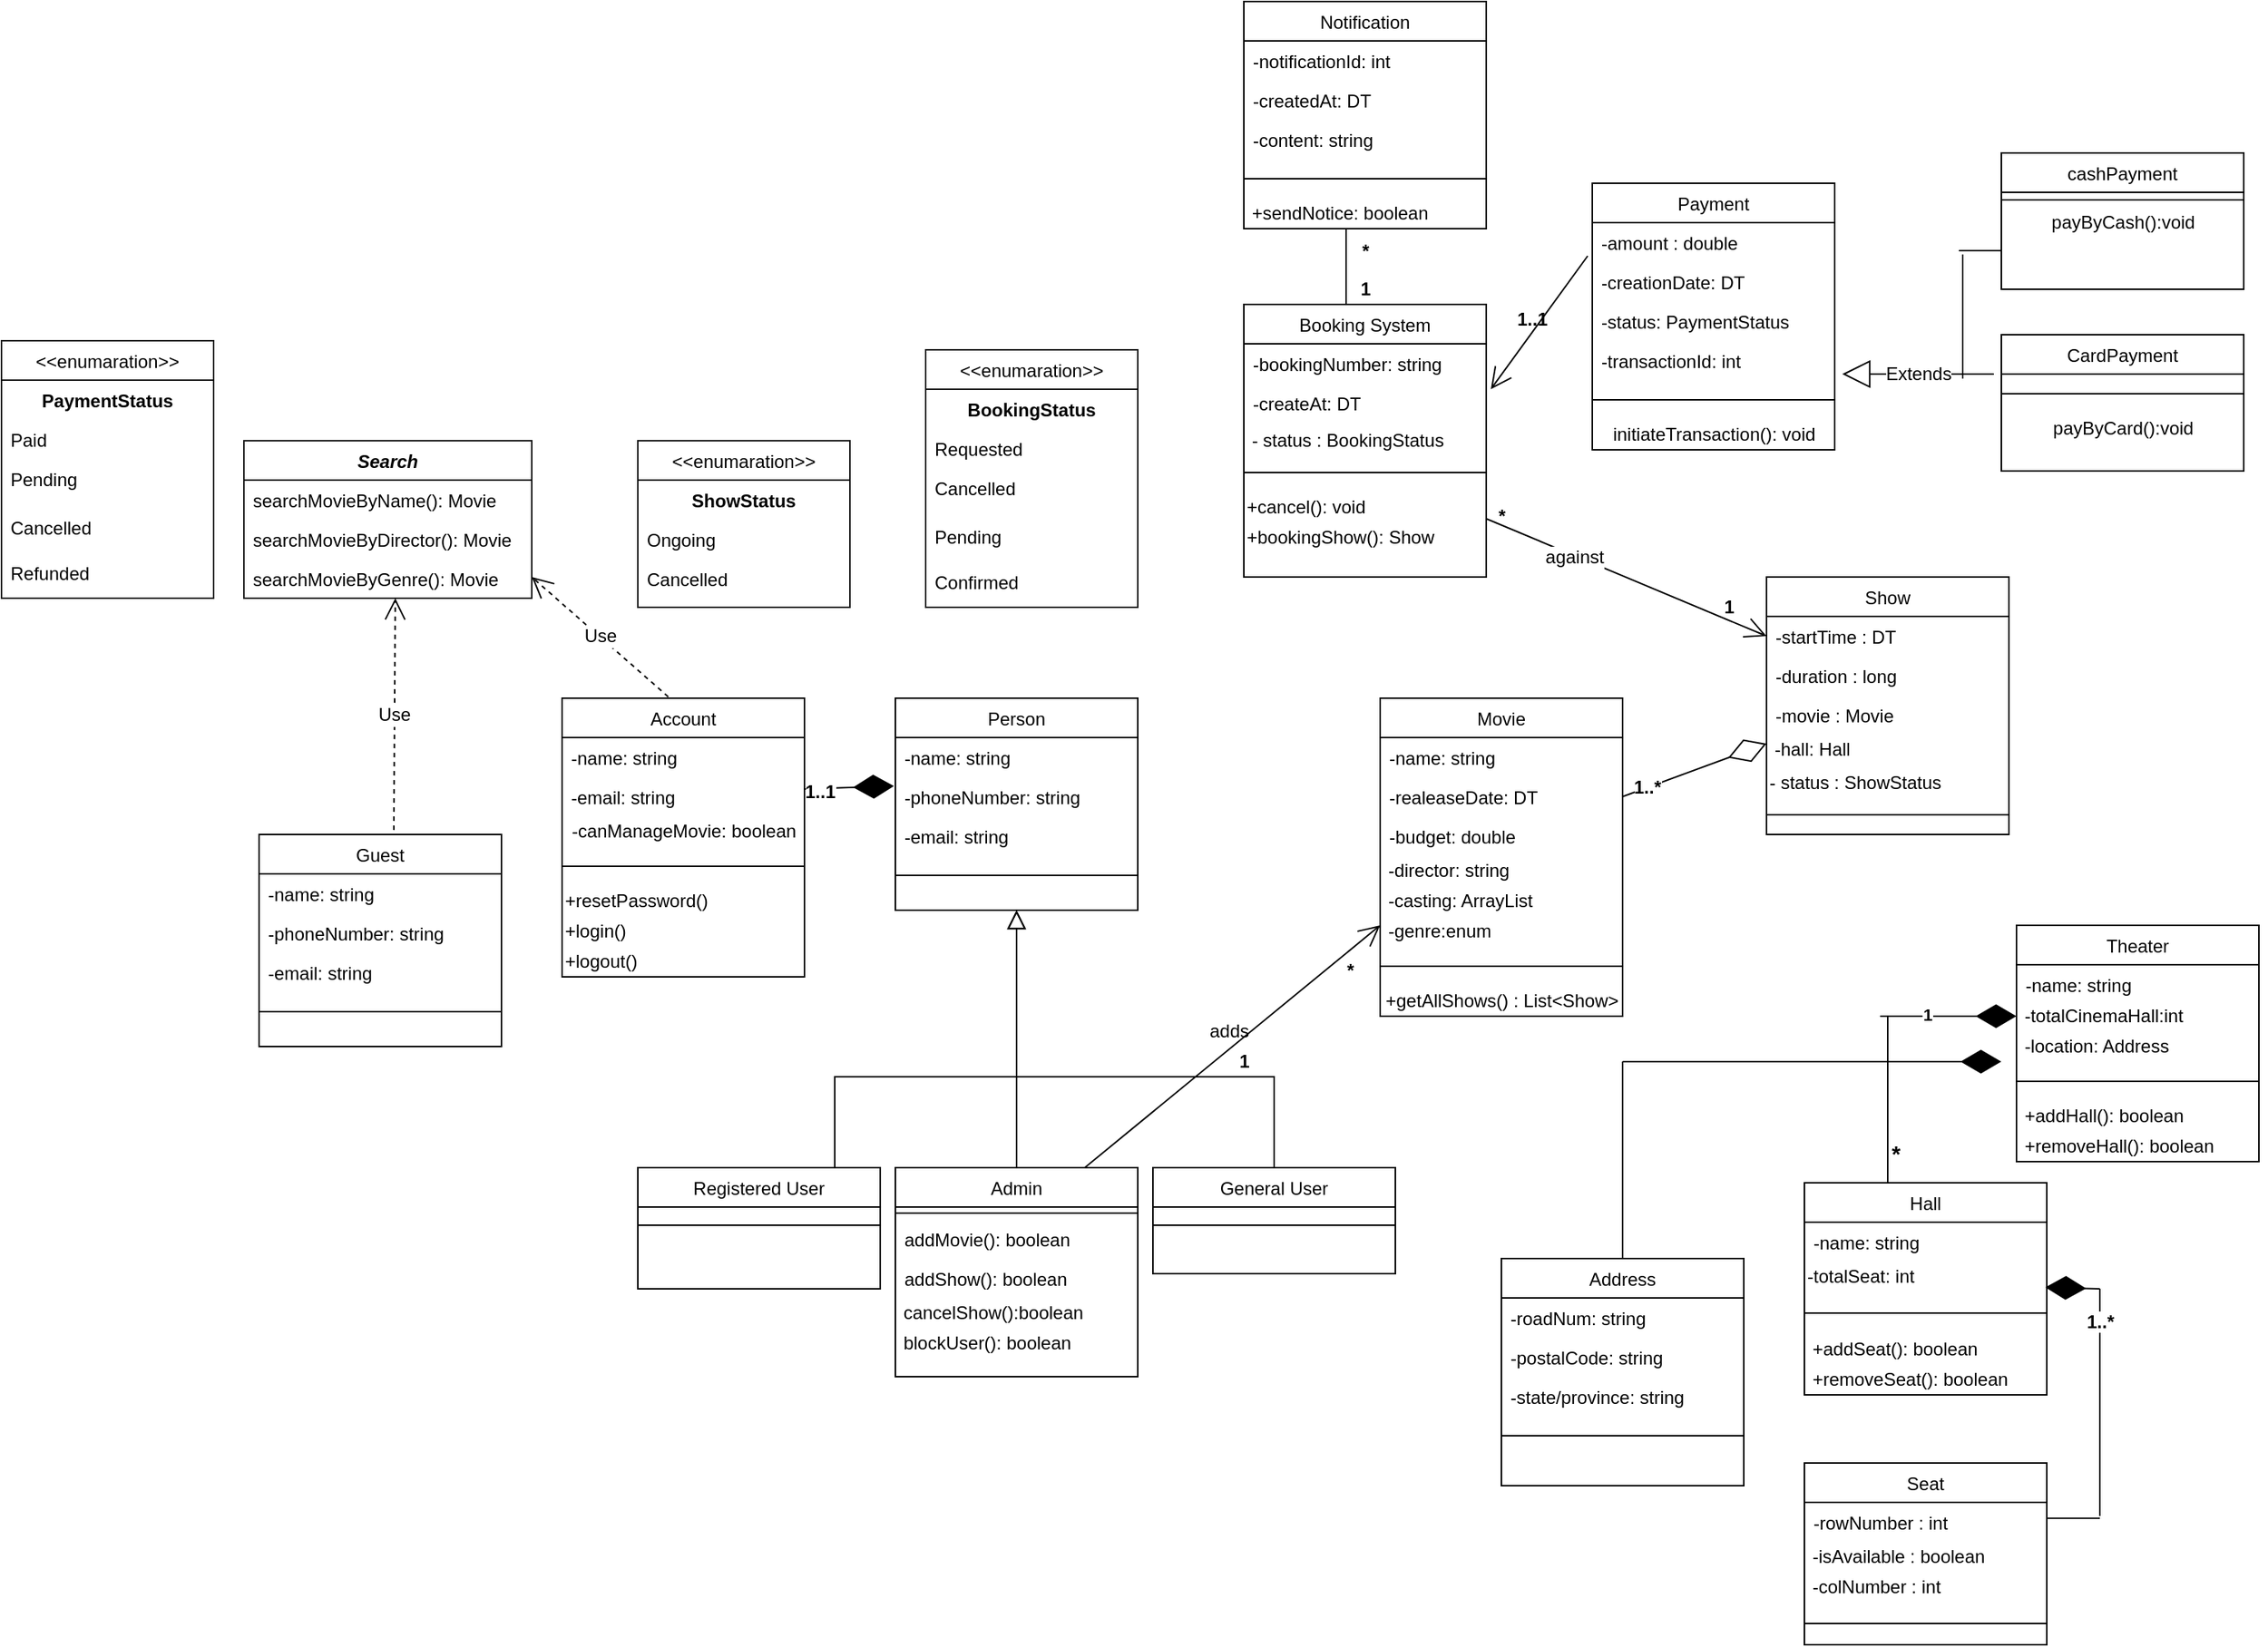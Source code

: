 <mxfile version="17.4.2" type="github" pages="2">
  <diagram id="C5RBs43oDa-KdzZeNtuy" name="Movie Ticket Booking">
    <mxGraphModel dx="1695" dy="1619" grid="1" gridSize="10" guides="1" tooltips="1" connect="1" arrows="1" fold="1" page="1" pageScale="1" pageWidth="827" pageHeight="1169" math="0" shadow="0">
      <root>
        <mxCell id="WIyWlLk6GJQsqaUBKTNV-0" />
        <mxCell id="WIyWlLk6GJQsqaUBKTNV-1" parent="WIyWlLk6GJQsqaUBKTNV-0" />
        <mxCell id="zkfFHV4jXpPFQw0GAbJ--0" value="Person" style="swimlane;fontStyle=0;align=center;verticalAlign=top;childLayout=stackLayout;horizontal=1;startSize=26;horizontalStack=0;resizeParent=1;resizeLast=0;collapsible=1;marginBottom=0;rounded=0;shadow=0;strokeWidth=1;" parent="WIyWlLk6GJQsqaUBKTNV-1" vertex="1">
          <mxGeometry x="160" y="100" width="160" height="140" as="geometry">
            <mxRectangle x="230" y="140" width="160" height="26" as="alternateBounds" />
          </mxGeometry>
        </mxCell>
        <mxCell id="zkfFHV4jXpPFQw0GAbJ--1" value="-name: string" style="text;align=left;verticalAlign=top;spacingLeft=4;spacingRight=4;overflow=hidden;rotatable=0;points=[[0,0.5],[1,0.5]];portConstraint=eastwest;" parent="zkfFHV4jXpPFQw0GAbJ--0" vertex="1">
          <mxGeometry y="26" width="160" height="26" as="geometry" />
        </mxCell>
        <mxCell id="UiBM9Bmr4_Bx6YqZc3d--42" value="" style="endArrow=diamondThin;endFill=1;endSize=24;html=1;rounded=0;fontSize=12;entryX=-0.006;entryY=0.231;entryDx=0;entryDy=0;entryPerimeter=0;" parent="zkfFHV4jXpPFQw0GAbJ--0" target="zkfFHV4jXpPFQw0GAbJ--2" edge="1">
          <mxGeometry width="160" relative="1" as="geometry">
            <mxPoint x="-60" y="60" as="sourcePoint" />
            <mxPoint x="100" y="60" as="targetPoint" />
          </mxGeometry>
        </mxCell>
        <mxCell id="UiBM9Bmr4_Bx6YqZc3d--43" value="&lt;b&gt;1..1&lt;/b&gt;" style="edgeLabel;html=1;align=center;verticalAlign=middle;resizable=0;points=[];fontSize=12;" parent="UiBM9Bmr4_Bx6YqZc3d--42" vertex="1" connectable="0">
          <mxGeometry x="-0.664" y="-2" relative="1" as="geometry">
            <mxPoint as="offset" />
          </mxGeometry>
        </mxCell>
        <mxCell id="zkfFHV4jXpPFQw0GAbJ--2" value="-phoneNumber: string" style="text;align=left;verticalAlign=top;spacingLeft=4;spacingRight=4;overflow=hidden;rotatable=0;points=[[0,0.5],[1,0.5]];portConstraint=eastwest;rounded=0;shadow=0;html=0;" parent="zkfFHV4jXpPFQw0GAbJ--0" vertex="1">
          <mxGeometry y="52" width="160" height="26" as="geometry" />
        </mxCell>
        <mxCell id="zkfFHV4jXpPFQw0GAbJ--3" value="-email: string" style="text;align=left;verticalAlign=top;spacingLeft=4;spacingRight=4;overflow=hidden;rotatable=0;points=[[0,0.5],[1,0.5]];portConstraint=eastwest;rounded=0;shadow=0;html=0;" parent="zkfFHV4jXpPFQw0GAbJ--0" vertex="1">
          <mxGeometry y="78" width="160" height="26" as="geometry" />
        </mxCell>
        <mxCell id="zkfFHV4jXpPFQw0GAbJ--4" value="&lt;span style=&quot;color: rgba(0 , 0 , 0 , 0) ; font-family: monospace ; font-size: 0px ; background-color: rgb(248 , 249 , 250)&quot;&gt;%3CmxGraphModel%3E%3Croot%3E%3CmxCell%20id%3D%220%22%2F%3E%3CmxCell%20id%3D%221%22%20parent%3D%220%22%2F%3E%3CmxCell%20id%3D%222%22%20value%3D%22-email%3A%20string%22%20style%3D%22text%3Balign%3Dleft%3BverticalAlign%3Dtop%3BspacingLeft%3D4%3BspacingRight%3D4%3Boverflow%3Dhidden%3Brotatable%3D0%3Bpoints%3D%5B%5B0%2C0.5%5D%2C%5B1%2C0.5%5D%5D%3BportConstraint%3Deastwest%3Brounded%3D0%3Bshadow%3D0%3Bhtml%3D0%3B%22%20vertex%3D%221%22%20parent%3D%221%22%3E%3CmxGeometry%20x%3D%22220%22%20y%3D%22198%22%20width%3D%22160%22%20height%3D%2226%22%20as%3D%22geometry%22%2F%3E%3C%2FmxCell%3E%3C%2Froot%3E%3C%2FmxGraphModel%3E&lt;/span&gt;" style="line;html=1;strokeWidth=1;align=left;verticalAlign=middle;spacingTop=-1;spacingLeft=3;spacingRight=3;rotatable=0;labelPosition=right;points=[];portConstraint=eastwest;" parent="zkfFHV4jXpPFQw0GAbJ--0" vertex="1">
          <mxGeometry y="104" width="160" height="26" as="geometry" />
        </mxCell>
        <mxCell id="zkfFHV4jXpPFQw0GAbJ--6" value="Admin" style="swimlane;fontStyle=0;align=center;verticalAlign=top;childLayout=stackLayout;horizontal=1;startSize=26;horizontalStack=0;resizeParent=1;resizeLast=0;collapsible=1;marginBottom=0;rounded=0;shadow=0;strokeWidth=1;" parent="WIyWlLk6GJQsqaUBKTNV-1" vertex="1">
          <mxGeometry x="160" y="410" width="160" height="138" as="geometry">
            <mxRectangle x="130" y="380" width="160" height="26" as="alternateBounds" />
          </mxGeometry>
        </mxCell>
        <mxCell id="zkfFHV4jXpPFQw0GAbJ--9" value="" style="line;html=1;strokeWidth=1;align=left;verticalAlign=middle;spacingTop=-1;spacingLeft=3;spacingRight=3;rotatable=0;labelPosition=right;points=[];portConstraint=eastwest;" parent="zkfFHV4jXpPFQw0GAbJ--6" vertex="1">
          <mxGeometry y="26" width="160" height="8" as="geometry" />
        </mxCell>
        <mxCell id="zkfFHV4jXpPFQw0GAbJ--10" value="addMovie(): boolean" style="text;align=left;verticalAlign=top;spacingLeft=4;spacingRight=4;overflow=hidden;rotatable=0;points=[[0,0.5],[1,0.5]];portConstraint=eastwest;fontStyle=0" parent="zkfFHV4jXpPFQw0GAbJ--6" vertex="1">
          <mxGeometry y="34" width="160" height="26" as="geometry" />
        </mxCell>
        <mxCell id="zkfFHV4jXpPFQw0GAbJ--11" value="addShow(): boolean" style="text;align=left;verticalAlign=top;spacingLeft=4;spacingRight=4;overflow=hidden;rotatable=0;points=[[0,0.5],[1,0.5]];portConstraint=eastwest;" parent="zkfFHV4jXpPFQw0GAbJ--6" vertex="1">
          <mxGeometry y="60" width="160" height="26" as="geometry" />
        </mxCell>
        <mxCell id="z5RFjF1pQYsFCabyv6uM-6" value="&amp;nbsp;cancelShow():boolean" style="text;html=1;align=left;verticalAlign=middle;resizable=0;points=[];autosize=1;strokeColor=none;fillColor=none;" parent="zkfFHV4jXpPFQw0GAbJ--6" vertex="1">
          <mxGeometry y="86" width="160" height="20" as="geometry" />
        </mxCell>
        <mxCell id="z5RFjF1pQYsFCabyv6uM-7" value="&amp;nbsp;blockUser(): boolean" style="text;html=1;align=left;verticalAlign=middle;resizable=0;points=[];autosize=1;strokeColor=none;fillColor=none;" parent="zkfFHV4jXpPFQw0GAbJ--6" vertex="1">
          <mxGeometry y="106" width="160" height="20" as="geometry" />
        </mxCell>
        <mxCell id="zkfFHV4jXpPFQw0GAbJ--12" value="" style="endArrow=block;endSize=10;endFill=0;shadow=0;strokeWidth=1;rounded=0;edgeStyle=elbowEdgeStyle;elbow=vertical;" parent="WIyWlLk6GJQsqaUBKTNV-1" source="zkfFHV4jXpPFQw0GAbJ--6" target="zkfFHV4jXpPFQw0GAbJ--0" edge="1">
          <mxGeometry width="160" relative="1" as="geometry">
            <mxPoint x="200" y="203" as="sourcePoint" />
            <mxPoint x="200" y="203" as="targetPoint" />
          </mxGeometry>
        </mxCell>
        <mxCell id="zkfFHV4jXpPFQw0GAbJ--13" value="General User" style="swimlane;fontStyle=0;align=center;verticalAlign=top;childLayout=stackLayout;horizontal=1;startSize=26;horizontalStack=0;resizeParent=1;resizeLast=0;collapsible=1;marginBottom=0;rounded=0;shadow=0;strokeWidth=1;" parent="WIyWlLk6GJQsqaUBKTNV-1" vertex="1">
          <mxGeometry x="330" y="410" width="160" height="70" as="geometry">
            <mxRectangle x="340" y="380" width="170" height="26" as="alternateBounds" />
          </mxGeometry>
        </mxCell>
        <mxCell id="zkfFHV4jXpPFQw0GAbJ--15" value="" style="line;html=1;strokeWidth=1;align=left;verticalAlign=middle;spacingTop=-1;spacingLeft=3;spacingRight=3;rotatable=0;labelPosition=right;points=[];portConstraint=eastwest;" parent="zkfFHV4jXpPFQw0GAbJ--13" vertex="1">
          <mxGeometry y="26" width="160" height="24" as="geometry" />
        </mxCell>
        <mxCell id="zkfFHV4jXpPFQw0GAbJ--16" value="" style="endArrow=block;endSize=10;endFill=0;shadow=0;strokeWidth=1;rounded=0;edgeStyle=elbowEdgeStyle;elbow=vertical;" parent="WIyWlLk6GJQsqaUBKTNV-1" source="zkfFHV4jXpPFQw0GAbJ--13" target="zkfFHV4jXpPFQw0GAbJ--0" edge="1">
          <mxGeometry width="160" relative="1" as="geometry">
            <mxPoint x="210" y="373" as="sourcePoint" />
            <mxPoint x="310" y="271" as="targetPoint" />
            <Array as="points">
              <mxPoint x="240" y="350" />
              <mxPoint x="240" y="320" />
            </Array>
          </mxGeometry>
        </mxCell>
        <mxCell id="z5RFjF1pQYsFCabyv6uM-0" value="Registered User" style="swimlane;fontStyle=0;align=center;verticalAlign=top;childLayout=stackLayout;horizontal=1;startSize=26;horizontalStack=0;resizeParent=1;resizeLast=0;collapsible=1;marginBottom=0;rounded=0;shadow=0;strokeWidth=1;" parent="WIyWlLk6GJQsqaUBKTNV-1" vertex="1">
          <mxGeometry x="-10" y="410" width="160" height="80" as="geometry">
            <mxRectangle x="340" y="380" width="170" height="26" as="alternateBounds" />
          </mxGeometry>
        </mxCell>
        <mxCell id="z5RFjF1pQYsFCabyv6uM-2" value="" style="line;html=1;strokeWidth=1;align=left;verticalAlign=middle;spacingTop=-1;spacingLeft=3;spacingRight=3;rotatable=0;labelPosition=right;points=[];portConstraint=eastwest;" parent="z5RFjF1pQYsFCabyv6uM-0" vertex="1">
          <mxGeometry y="26" width="160" height="24" as="geometry" />
        </mxCell>
        <mxCell id="z5RFjF1pQYsFCabyv6uM-16" value="" style="shape=partialRectangle;whiteSpace=wrap;html=1;bottom=0;right=0;fillColor=none;" parent="WIyWlLk6GJQsqaUBKTNV-1" vertex="1">
          <mxGeometry x="120" y="350" width="220" height="60" as="geometry" />
        </mxCell>
        <mxCell id="z5RFjF1pQYsFCabyv6uM-17" value="Movie" style="swimlane;fontStyle=0;align=center;verticalAlign=top;childLayout=stackLayout;horizontal=1;startSize=26;horizontalStack=0;resizeParent=1;resizeLast=0;collapsible=1;marginBottom=0;rounded=0;shadow=0;strokeWidth=1;" parent="WIyWlLk6GJQsqaUBKTNV-1" vertex="1">
          <mxGeometry x="480" y="100" width="160" height="210" as="geometry">
            <mxRectangle x="230" y="140" width="160" height="26" as="alternateBounds" />
          </mxGeometry>
        </mxCell>
        <mxCell id="z5RFjF1pQYsFCabyv6uM-18" value="-name: string" style="text;align=left;verticalAlign=top;spacingLeft=4;spacingRight=4;overflow=hidden;rotatable=0;points=[[0,0.5],[1,0.5]];portConstraint=eastwest;" parent="z5RFjF1pQYsFCabyv6uM-17" vertex="1">
          <mxGeometry y="26" width="160" height="26" as="geometry" />
        </mxCell>
        <mxCell id="z5RFjF1pQYsFCabyv6uM-19" value="-realeaseDate: DT" style="text;align=left;verticalAlign=top;spacingLeft=4;spacingRight=4;overflow=hidden;rotatable=0;points=[[0,0.5],[1,0.5]];portConstraint=eastwest;rounded=0;shadow=0;html=0;" parent="z5RFjF1pQYsFCabyv6uM-17" vertex="1">
          <mxGeometry y="52" width="160" height="26" as="geometry" />
        </mxCell>
        <mxCell id="z5RFjF1pQYsFCabyv6uM-20" value="-budget: double" style="text;align=left;verticalAlign=top;spacingLeft=4;spacingRight=4;overflow=hidden;rotatable=0;points=[[0,0.5],[1,0.5]];portConstraint=eastwest;rounded=0;shadow=0;html=0;" parent="z5RFjF1pQYsFCabyv6uM-17" vertex="1">
          <mxGeometry y="78" width="160" height="26" as="geometry" />
        </mxCell>
        <mxCell id="z5RFjF1pQYsFCabyv6uM-21" value="&amp;nbsp;-director: string" style="text;html=1;align=left;verticalAlign=middle;resizable=0;points=[];autosize=1;strokeColor=none;fillColor=none;" parent="z5RFjF1pQYsFCabyv6uM-17" vertex="1">
          <mxGeometry y="104" width="160" height="20" as="geometry" />
        </mxCell>
        <mxCell id="z5RFjF1pQYsFCabyv6uM-23" value="&amp;nbsp;-casting: ArrayList" style="text;html=1;align=left;verticalAlign=middle;resizable=0;points=[];autosize=1;strokeColor=none;fillColor=none;" parent="z5RFjF1pQYsFCabyv6uM-17" vertex="1">
          <mxGeometry y="124" width="160" height="20" as="geometry" />
        </mxCell>
        <mxCell id="z5RFjF1pQYsFCabyv6uM-24" value="&amp;nbsp;-genre:enum" style="text;html=1;align=left;verticalAlign=middle;resizable=0;points=[];autosize=1;strokeColor=none;fillColor=none;" parent="z5RFjF1pQYsFCabyv6uM-17" vertex="1">
          <mxGeometry y="144" width="160" height="20" as="geometry" />
        </mxCell>
        <mxCell id="z5RFjF1pQYsFCabyv6uM-22" value="&lt;span style=&quot;color: rgba(0 , 0 , 0 , 0) ; font-family: monospace ; font-size: 0px ; background-color: rgb(248 , 249 , 250)&quot;&gt;%3CmxGraphModel%3E%3Croot%3E%3CmxCell%20id%3D%220%22%2F%3E%3CmxCell%20id%3D%221%22%20parent%3D%220%22%2F%3E%3CmxCell%20id%3D%222%22%20value%3D%22-email%3A%20string%22%20style%3D%22text%3Balign%3Dleft%3BverticalAlign%3Dtop%3BspacingLeft%3D4%3BspacingRight%3D4%3Boverflow%3Dhidden%3Brotatable%3D0%3Bpoints%3D%5B%5B0%2C0.5%5D%2C%5B1%2C0.5%5D%5D%3BportConstraint%3Deastwest%3Brounded%3D0%3Bshadow%3D0%3Bhtml%3D0%3B%22%20vertex%3D%221%22%20parent%3D%221%22%3E%3CmxGeometry%20x%3D%22220%22%20y%3D%22198%22%20width%3D%22160%22%20height%3D%2226%22%20as%3D%22geometry%22%2F%3E%3C%2FmxCell%3E%3C%2Froot%3E%3C%2FmxGraphModel%3E&lt;/span&gt;" style="line;html=1;strokeWidth=1;align=left;verticalAlign=middle;spacingTop=-1;spacingLeft=3;spacingRight=3;rotatable=0;labelPosition=right;points=[];portConstraint=eastwest;" parent="z5RFjF1pQYsFCabyv6uM-17" vertex="1">
          <mxGeometry y="164" width="160" height="26" as="geometry" />
        </mxCell>
        <mxCell id="UiBM9Bmr4_Bx6YqZc3d--30" value="+getAllShows() : List&amp;lt;Show&amp;gt;" style="text;html=1;align=center;verticalAlign=middle;resizable=0;points=[];autosize=1;strokeColor=none;fillColor=none;fontSize=12;" parent="z5RFjF1pQYsFCabyv6uM-17" vertex="1">
          <mxGeometry y="190" width="160" height="20" as="geometry" />
        </mxCell>
        <mxCell id="z5RFjF1pQYsFCabyv6uM-25" value="Theater" style="swimlane;fontStyle=0;align=center;verticalAlign=top;childLayout=stackLayout;horizontal=1;startSize=26;horizontalStack=0;resizeParent=1;resizeLast=0;collapsible=1;marginBottom=0;rounded=0;shadow=0;strokeWidth=1;" parent="WIyWlLk6GJQsqaUBKTNV-1" vertex="1">
          <mxGeometry x="900" y="250" width="160" height="156" as="geometry">
            <mxRectangle x="230" y="140" width="160" height="26" as="alternateBounds" />
          </mxGeometry>
        </mxCell>
        <mxCell id="z5RFjF1pQYsFCabyv6uM-26" value="-name: string" style="text;align=left;verticalAlign=top;spacingLeft=4;spacingRight=4;overflow=hidden;rotatable=0;points=[[0,0.5],[1,0.5]];portConstraint=eastwest;" parent="z5RFjF1pQYsFCabyv6uM-25" vertex="1">
          <mxGeometry y="26" width="160" height="24" as="geometry" />
        </mxCell>
        <mxCell id="z5RFjF1pQYsFCabyv6uM-54" value="&amp;nbsp;-totalCinemaHall:int" style="text;html=1;align=left;verticalAlign=middle;resizable=0;points=[];autosize=1;strokeColor=none;fillColor=none;" parent="z5RFjF1pQYsFCabyv6uM-25" vertex="1">
          <mxGeometry y="50" width="160" height="20" as="geometry" />
        </mxCell>
        <mxCell id="z5RFjF1pQYsFCabyv6uM-55" value="&amp;nbsp;-location: Address" style="text;html=1;align=left;verticalAlign=middle;resizable=0;points=[];autosize=1;strokeColor=none;fillColor=none;" parent="z5RFjF1pQYsFCabyv6uM-25" vertex="1">
          <mxGeometry y="70" width="160" height="20" as="geometry" />
        </mxCell>
        <mxCell id="z5RFjF1pQYsFCabyv6uM-32" value="&lt;span style=&quot;color: rgba(0 , 0 , 0 , 0) ; font-family: monospace ; font-size: 0px ; background-color: rgb(248 , 249 , 250)&quot;&gt;%3CmxGraphModel%3E%3Croot%3E%3CmxCell%20id%3D%220%22%2F%3E%3CmxCell%20id%3D%221%22%20parent%3D%220%22%2F%3E%3CmxCell%20id%3D%222%22%20value%3D%22-email%3A%20string%22%20style%3D%22text%3Balign%3Dleft%3BverticalAlign%3Dtop%3BspacingLeft%3D4%3BspacingRight%3D4%3Boverflow%3Dhidden%3Brotatable%3D0%3Bpoints%3D%5B%5B0%2C0.5%5D%2C%5B1%2C0.5%5D%5D%3BportConstraint%3Deastwest%3Brounded%3D0%3Bshadow%3D0%3Bhtml%3D0%3B%22%20vertex%3D%221%22%20parent%3D%221%22%3E%3CmxGeometry%20x%3D%22220%22%20y%3D%22198%22%20width%3D%22160%22%20height%3D%2226%22%20as%3D%22geometry%22%2F%3E%3C%2FmxCell%3E%3C%2Froot%3E%3C%2FmxGraphModel%3E&lt;/span&gt;" style="line;html=1;strokeWidth=1;align=left;verticalAlign=middle;spacingTop=-1;spacingLeft=3;spacingRight=3;rotatable=0;labelPosition=right;points=[];portConstraint=eastwest;" parent="z5RFjF1pQYsFCabyv6uM-25" vertex="1">
          <mxGeometry y="90" width="160" height="26" as="geometry" />
        </mxCell>
        <mxCell id="z5RFjF1pQYsFCabyv6uM-47" value="&lt;div&gt;&lt;span&gt;&amp;nbsp;+addHall(): boolean&lt;/span&gt;&lt;/div&gt;" style="text;html=1;align=left;verticalAlign=middle;resizable=0;points=[];autosize=1;strokeColor=none;fillColor=none;" parent="z5RFjF1pQYsFCabyv6uM-25" vertex="1">
          <mxGeometry y="116" width="160" height="20" as="geometry" />
        </mxCell>
        <mxCell id="z5RFjF1pQYsFCabyv6uM-48" value="&lt;div&gt;&lt;span&gt;&amp;nbsp;+removeHall(): boolean&lt;/span&gt;&lt;/div&gt;" style="text;html=1;align=left;verticalAlign=middle;resizable=0;points=[];autosize=1;strokeColor=none;fillColor=none;" parent="z5RFjF1pQYsFCabyv6uM-25" vertex="1">
          <mxGeometry y="136" width="160" height="20" as="geometry" />
        </mxCell>
        <mxCell id="z5RFjF1pQYsFCabyv6uM-33" value="Address" style="swimlane;fontStyle=0;align=center;verticalAlign=top;childLayout=stackLayout;horizontal=1;startSize=26;horizontalStack=0;resizeParent=1;resizeLast=0;collapsible=1;marginBottom=0;rounded=0;shadow=0;strokeWidth=1;" parent="WIyWlLk6GJQsqaUBKTNV-1" vertex="1">
          <mxGeometry x="560" y="470" width="160" height="150" as="geometry">
            <mxRectangle x="230" y="140" width="160" height="26" as="alternateBounds" />
          </mxGeometry>
        </mxCell>
        <mxCell id="z5RFjF1pQYsFCabyv6uM-34" value="-roadNum: string" style="text;align=left;verticalAlign=top;spacingLeft=4;spacingRight=4;overflow=hidden;rotatable=0;points=[[0,0.5],[1,0.5]];portConstraint=eastwest;" parent="z5RFjF1pQYsFCabyv6uM-33" vertex="1">
          <mxGeometry y="26" width="160" height="26" as="geometry" />
        </mxCell>
        <mxCell id="z5RFjF1pQYsFCabyv6uM-35" value="-postalCode: string" style="text;align=left;verticalAlign=top;spacingLeft=4;spacingRight=4;overflow=hidden;rotatable=0;points=[[0,0.5],[1,0.5]];portConstraint=eastwest;rounded=0;shadow=0;html=0;" parent="z5RFjF1pQYsFCabyv6uM-33" vertex="1">
          <mxGeometry y="52" width="160" height="26" as="geometry" />
        </mxCell>
        <mxCell id="z5RFjF1pQYsFCabyv6uM-36" value="-state/province: string" style="text;align=left;verticalAlign=top;spacingLeft=4;spacingRight=4;overflow=hidden;rotatable=0;points=[[0,0.5],[1,0.5]];portConstraint=eastwest;rounded=0;shadow=0;html=0;" parent="z5RFjF1pQYsFCabyv6uM-33" vertex="1">
          <mxGeometry y="78" width="160" height="26" as="geometry" />
        </mxCell>
        <mxCell id="z5RFjF1pQYsFCabyv6uM-40" value="&lt;span style=&quot;color: rgba(0 , 0 , 0 , 0) ; font-family: monospace ; font-size: 0px ; background-color: rgb(248 , 249 , 250)&quot;&gt;%3CmxGraphModel%3E%3Croot%3E%3CmxCell%20id%3D%220%22%2F%3E%3CmxCell%20id%3D%221%22%20parent%3D%220%22%2F%3E%3CmxCell%20id%3D%222%22%20value%3D%22-email%3A%20string%22%20style%3D%22text%3Balign%3Dleft%3BverticalAlign%3Dtop%3BspacingLeft%3D4%3BspacingRight%3D4%3Boverflow%3Dhidden%3Brotatable%3D0%3Bpoints%3D%5B%5B0%2C0.5%5D%2C%5B1%2C0.5%5D%5D%3BportConstraint%3Deastwest%3Brounded%3D0%3Bshadow%3D0%3Bhtml%3D0%3B%22%20vertex%3D%221%22%20parent%3D%221%22%3E%3CmxGeometry%20x%3D%22220%22%20y%3D%22198%22%20width%3D%22160%22%20height%3D%2226%22%20as%3D%22geometry%22%2F%3E%3C%2FmxCell%3E%3C%2Froot%3E%3C%2FmxGraphModel%3E&lt;/span&gt;" style="line;html=1;strokeWidth=1;align=left;verticalAlign=middle;spacingTop=-1;spacingLeft=3;spacingRight=3;rotatable=0;labelPosition=right;points=[];portConstraint=eastwest;" parent="z5RFjF1pQYsFCabyv6uM-33" vertex="1">
          <mxGeometry y="104" width="160" height="26" as="geometry" />
        </mxCell>
        <mxCell id="z5RFjF1pQYsFCabyv6uM-42" value="" style="endArrow=diamondThin;endFill=1;endSize=24;html=1;rounded=0;" parent="WIyWlLk6GJQsqaUBKTNV-1" edge="1">
          <mxGeometry width="160" relative="1" as="geometry">
            <mxPoint x="640" y="340" as="sourcePoint" />
            <mxPoint x="890" y="340" as="targetPoint" />
          </mxGeometry>
        </mxCell>
        <mxCell id="z5RFjF1pQYsFCabyv6uM-46" value="" style="line;strokeWidth=1;direction=south;html=1;perimeter=backbonePerimeter;points=[];outlineConnect=0;" parent="WIyWlLk6GJQsqaUBKTNV-1" vertex="1">
          <mxGeometry x="635" y="340" width="10" height="130" as="geometry" />
        </mxCell>
        <mxCell id="z5RFjF1pQYsFCabyv6uM-49" value="Hall" style="swimlane;fontStyle=0;align=center;verticalAlign=top;childLayout=stackLayout;horizontal=1;startSize=26;horizontalStack=0;resizeParent=1;resizeLast=0;collapsible=1;marginBottom=0;rounded=0;shadow=0;strokeWidth=1;" parent="WIyWlLk6GJQsqaUBKTNV-1" vertex="1">
          <mxGeometry x="760" y="420" width="160" height="140" as="geometry">
            <mxRectangle x="230" y="140" width="160" height="26" as="alternateBounds" />
          </mxGeometry>
        </mxCell>
        <mxCell id="z5RFjF1pQYsFCabyv6uM-50" value="-name: string" style="text;align=left;verticalAlign=top;spacingLeft=4;spacingRight=4;overflow=hidden;rotatable=0;points=[[0,0.5],[1,0.5]];portConstraint=eastwest;" parent="z5RFjF1pQYsFCabyv6uM-49" vertex="1">
          <mxGeometry y="26" width="160" height="26" as="geometry" />
        </mxCell>
        <mxCell id="z5RFjF1pQYsFCabyv6uM-57" value="-totalSeat: int" style="text;html=1;align=left;verticalAlign=middle;resizable=0;points=[];autosize=1;strokeColor=none;fillColor=none;" parent="z5RFjF1pQYsFCabyv6uM-49" vertex="1">
          <mxGeometry y="52" width="160" height="20" as="geometry" />
        </mxCell>
        <mxCell id="z5RFjF1pQYsFCabyv6uM-51" value="&lt;span style=&quot;color: rgba(0 , 0 , 0 , 0) ; font-family: monospace ; font-size: 0px ; background-color: rgb(248 , 249 , 250)&quot;&gt;%3CmxGraphModel%3E%3Croot%3E%3CmxCell%20id%3D%220%22%2F%3E%3CmxCell%20id%3D%221%22%20parent%3D%220%22%2F%3E%3CmxCell%20id%3D%222%22%20value%3D%22-email%3A%20string%22%20style%3D%22text%3Balign%3Dleft%3BverticalAlign%3Dtop%3BspacingLeft%3D4%3BspacingRight%3D4%3Boverflow%3Dhidden%3Brotatable%3D0%3Bpoints%3D%5B%5B0%2C0.5%5D%2C%5B1%2C0.5%5D%5D%3BportConstraint%3Deastwest%3Brounded%3D0%3Bshadow%3D0%3Bhtml%3D0%3B%22%20vertex%3D%221%22%20parent%3D%221%22%3E%3CmxGeometry%20x%3D%22220%22%20y%3D%22198%22%20width%3D%22160%22%20height%3D%2226%22%20as%3D%22geometry%22%2F%3E%3C%2FmxCell%3E%3C%2Froot%3E%3C%2FmxGraphModel%3E&lt;/span&gt;" style="line;html=1;strokeWidth=1;align=left;verticalAlign=middle;spacingTop=-1;spacingLeft=3;spacingRight=3;rotatable=0;labelPosition=right;points=[];portConstraint=eastwest;" parent="z5RFjF1pQYsFCabyv6uM-49" vertex="1">
          <mxGeometry y="72" width="160" height="28" as="geometry" />
        </mxCell>
        <mxCell id="z5RFjF1pQYsFCabyv6uM-52" value="&lt;div&gt;&lt;span&gt;&amp;nbsp;+addSeat(): boolean&lt;/span&gt;&lt;/div&gt;" style="text;html=1;align=left;verticalAlign=middle;resizable=0;points=[];autosize=1;strokeColor=none;fillColor=none;" parent="z5RFjF1pQYsFCabyv6uM-49" vertex="1">
          <mxGeometry y="100" width="160" height="20" as="geometry" />
        </mxCell>
        <mxCell id="z5RFjF1pQYsFCabyv6uM-53" value="&lt;div&gt;&lt;span&gt;&amp;nbsp;+removeSeat(): boolean&lt;/span&gt;&lt;/div&gt;" style="text;html=1;align=left;verticalAlign=middle;resizable=0;points=[];autosize=1;strokeColor=none;fillColor=none;" parent="z5RFjF1pQYsFCabyv6uM-49" vertex="1">
          <mxGeometry y="120" width="160" height="20" as="geometry" />
        </mxCell>
        <mxCell id="z5RFjF1pQYsFCabyv6uM-60" value="" style="endArrow=diamondThin;endFill=1;endSize=24;html=1;rounded=0;" parent="WIyWlLk6GJQsqaUBKTNV-1" edge="1">
          <mxGeometry width="160" relative="1" as="geometry">
            <mxPoint x="810" y="310" as="sourcePoint" />
            <mxPoint x="900" y="310" as="targetPoint" />
          </mxGeometry>
        </mxCell>
        <mxCell id="UiBM9Bmr4_Bx6YqZc3d--5" value="1" style="edgeLabel;html=1;align=center;verticalAlign=middle;resizable=0;points=[];fontStyle=1" parent="z5RFjF1pQYsFCabyv6uM-60" vertex="1" connectable="0">
          <mxGeometry x="-0.311" y="1" relative="1" as="geometry">
            <mxPoint as="offset" />
          </mxGeometry>
        </mxCell>
        <mxCell id="z5RFjF1pQYsFCabyv6uM-61" value="" style="line;strokeWidth=1;direction=south;html=1;perimeter=backbonePerimeter;points=[];outlineConnect=0;" parent="WIyWlLk6GJQsqaUBKTNV-1" vertex="1">
          <mxGeometry x="810" y="310" width="10" height="110" as="geometry" />
        </mxCell>
        <mxCell id="z5RFjF1pQYsFCabyv6uM-62" value="Seat" style="swimlane;fontStyle=0;align=center;verticalAlign=top;childLayout=stackLayout;horizontal=1;startSize=26;horizontalStack=0;resizeParent=1;resizeLast=0;collapsible=1;marginBottom=0;rounded=0;shadow=0;strokeWidth=1;" parent="WIyWlLk6GJQsqaUBKTNV-1" vertex="1">
          <mxGeometry x="760" y="605" width="160" height="120" as="geometry">
            <mxRectangle x="230" y="140" width="160" height="26" as="alternateBounds" />
          </mxGeometry>
        </mxCell>
        <mxCell id="z5RFjF1pQYsFCabyv6uM-63" value="-rowNumber : int" style="text;align=left;verticalAlign=top;spacingLeft=4;spacingRight=4;overflow=hidden;rotatable=0;points=[[0,0.5],[1,0.5]];portConstraint=eastwest;" parent="z5RFjF1pQYsFCabyv6uM-62" vertex="1">
          <mxGeometry y="26" width="160" height="26" as="geometry" />
        </mxCell>
        <mxCell id="z5RFjF1pQYsFCabyv6uM-69" value="&amp;nbsp;-isAvailable : boolean" style="text;html=1;align=left;verticalAlign=middle;resizable=0;points=[];autosize=1;strokeColor=none;fillColor=none;" parent="z5RFjF1pQYsFCabyv6uM-62" vertex="1">
          <mxGeometry y="52" width="160" height="20" as="geometry" />
        </mxCell>
        <mxCell id="z5RFjF1pQYsFCabyv6uM-64" value="&amp;nbsp;-colNumber : int" style="text;html=1;align=left;verticalAlign=middle;resizable=0;points=[];autosize=1;strokeColor=none;fillColor=none;" parent="z5RFjF1pQYsFCabyv6uM-62" vertex="1">
          <mxGeometry y="72" width="160" height="20" as="geometry" />
        </mxCell>
        <mxCell id="z5RFjF1pQYsFCabyv6uM-65" value="&lt;span style=&quot;color: rgba(0 , 0 , 0 , 0) ; font-family: monospace ; font-size: 0px ; background-color: rgb(248 , 249 , 250)&quot;&gt;%3CmxGraphModel%3E%3Croot%3E%3CmxCell%20id%3D%220%22%2F%3E%3CmxCell%20id%3D%221%22%20parent%3D%220%22%2F%3E%3CmxCell%20id%3D%222%22%20value%3D%22-email%3A%20string%22%20style%3D%22text%3Balign%3Dleft%3BverticalAlign%3Dtop%3BspacingLeft%3D4%3BspacingRight%3D4%3Boverflow%3Dhidden%3Brotatable%3D0%3Bpoints%3D%5B%5B0%2C0.5%5D%2C%5B1%2C0.5%5D%5D%3BportConstraint%3Deastwest%3Brounded%3D0%3Bshadow%3D0%3Bhtml%3D0%3B%22%20vertex%3D%221%22%20parent%3D%221%22%3E%3CmxGeometry%20x%3D%22220%22%20y%3D%22198%22%20width%3D%22160%22%20height%3D%2226%22%20as%3D%22geometry%22%2F%3E%3C%2FmxCell%3E%3C%2Froot%3E%3C%2FmxGraphModel%3E&lt;/span&gt;" style="line;html=1;strokeWidth=1;align=left;verticalAlign=middle;spacingTop=-1;spacingLeft=3;spacingRight=3;rotatable=0;labelPosition=right;points=[];portConstraint=eastwest;" parent="z5RFjF1pQYsFCabyv6uM-62" vertex="1">
          <mxGeometry y="92" width="160" height="28" as="geometry" />
        </mxCell>
        <mxCell id="UiBM9Bmr4_Bx6YqZc3d--1" value="&lt;b&gt;1..*&lt;/b&gt;" style="line;strokeWidth=1;direction=south;html=1;" parent="WIyWlLk6GJQsqaUBKTNV-1" vertex="1">
          <mxGeometry x="950" y="490" width="10" height="150" as="geometry" />
        </mxCell>
        <mxCell id="UiBM9Bmr4_Bx6YqZc3d--2" value="" style="line;strokeWidth=1;html=1;perimeter=backbonePerimeter;points=[];outlineConnect=0;opacity=90;" parent="WIyWlLk6GJQsqaUBKTNV-1" vertex="1">
          <mxGeometry x="920" y="640" width="35" height="3" as="geometry" />
        </mxCell>
        <mxCell id="UiBM9Bmr4_Bx6YqZc3d--3" value="" style="endArrow=diamondThin;endFill=1;endSize=24;html=1;rounded=0;exitX=0;exitY=0.5;exitDx=0;exitDy=0;exitPerimeter=0;" parent="WIyWlLk6GJQsqaUBKTNV-1" source="UiBM9Bmr4_Bx6YqZc3d--1" edge="1">
          <mxGeometry width="160" relative="1" as="geometry">
            <mxPoint x="1000" y="480" as="sourcePoint" />
            <mxPoint x="919" y="489" as="targetPoint" />
          </mxGeometry>
        </mxCell>
        <mxCell id="UiBM9Bmr4_Bx6YqZc3d--6" value="&lt;b&gt;&lt;font style=&quot;font-size: 15px&quot;&gt;*&lt;/font&gt;&lt;/b&gt;" style="text;html=1;align=center;verticalAlign=middle;resizable=0;points=[];autosize=1;strokeColor=none;fillColor=none;" parent="WIyWlLk6GJQsqaUBKTNV-1" vertex="1">
          <mxGeometry x="810" y="390" width="20" height="20" as="geometry" />
        </mxCell>
        <mxCell id="UiBM9Bmr4_Bx6YqZc3d--7" value="Show" style="swimlane;fontStyle=0;align=center;verticalAlign=top;childLayout=stackLayout;horizontal=1;startSize=26;horizontalStack=0;resizeParent=1;resizeLast=0;collapsible=1;marginBottom=0;rounded=0;shadow=0;strokeWidth=1;" parent="WIyWlLk6GJQsqaUBKTNV-1" vertex="1">
          <mxGeometry x="735" y="20" width="160" height="170" as="geometry">
            <mxRectangle x="230" y="140" width="160" height="26" as="alternateBounds" />
          </mxGeometry>
        </mxCell>
        <mxCell id="UiBM9Bmr4_Bx6YqZc3d--8" value="-startTime : DT" style="text;align=left;verticalAlign=top;spacingLeft=4;spacingRight=4;overflow=hidden;rotatable=0;points=[[0,0.5],[1,0.5]];portConstraint=eastwest;" parent="UiBM9Bmr4_Bx6YqZc3d--7" vertex="1">
          <mxGeometry y="26" width="160" height="26" as="geometry" />
        </mxCell>
        <mxCell id="UiBM9Bmr4_Bx6YqZc3d--9" value="-duration : long" style="text;align=left;verticalAlign=top;spacingLeft=4;spacingRight=4;overflow=hidden;rotatable=0;points=[[0,0.5],[1,0.5]];portConstraint=eastwest;rounded=0;shadow=0;html=0;" parent="UiBM9Bmr4_Bx6YqZc3d--7" vertex="1">
          <mxGeometry y="52" width="160" height="26" as="geometry" />
        </mxCell>
        <mxCell id="UiBM9Bmr4_Bx6YqZc3d--10" value="-movie : Movie" style="text;align=left;verticalAlign=top;spacingLeft=4;spacingRight=4;overflow=hidden;rotatable=0;points=[[0,0.5],[1,0.5]];portConstraint=eastwest;rounded=0;shadow=0;html=0;" parent="UiBM9Bmr4_Bx6YqZc3d--7" vertex="1">
          <mxGeometry y="78" width="160" height="26" as="geometry" />
        </mxCell>
        <mxCell id="UiBM9Bmr4_Bx6YqZc3d--11" value="&amp;nbsp;-hall: Hall" style="text;html=1;align=left;verticalAlign=middle;resizable=0;points=[];autosize=1;strokeColor=none;fillColor=none;" parent="UiBM9Bmr4_Bx6YqZc3d--7" vertex="1">
          <mxGeometry y="104" width="160" height="20" as="geometry" />
        </mxCell>
        <mxCell id="UiBM9Bmr4_Bx6YqZc3d--15" value="&lt;font style=&quot;font-size: 12px&quot;&gt;- status : ShowStatus&lt;/font&gt;" style="text;html=1;align=left;verticalAlign=middle;resizable=0;points=[];autosize=1;strokeColor=none;fillColor=none;fontSize=15;" parent="UiBM9Bmr4_Bx6YqZc3d--7" vertex="1">
          <mxGeometry y="124" width="160" height="20" as="geometry" />
        </mxCell>
        <mxCell id="UiBM9Bmr4_Bx6YqZc3d--14" value="&lt;span style=&quot;color: rgba(0 , 0 , 0 , 0) ; font-family: monospace ; font-size: 0px ; background-color: rgb(248 , 249 , 250)&quot;&gt;%3CmxGraphModel%3E%3Croot%3E%3CmxCell%20id%3D%220%22%2F%3E%3CmxCell%20id%3D%221%22%20parent%3D%220%22%2F%3E%3CmxCell%20id%3D%222%22%20value%3D%22-email%3A%20string%22%20style%3D%22text%3Balign%3Dleft%3BverticalAlign%3Dtop%3BspacingLeft%3D4%3BspacingRight%3D4%3Boverflow%3Dhidden%3Brotatable%3D0%3Bpoints%3D%5B%5B0%2C0.5%5D%2C%5B1%2C0.5%5D%5D%3BportConstraint%3Deastwest%3Brounded%3D0%3Bshadow%3D0%3Bhtml%3D0%3B%22%20vertex%3D%221%22%20parent%3D%221%22%3E%3CmxGeometry%20x%3D%22220%22%20y%3D%22198%22%20width%3D%22160%22%20height%3D%2226%22%20as%3D%22geometry%22%2F%3E%3C%2FmxCell%3E%3C%2Froot%3E%3C%2FmxGraphModel%3E&lt;/span&gt;" style="line;html=1;strokeWidth=1;align=left;verticalAlign=middle;spacingTop=-1;spacingLeft=3;spacingRight=3;rotatable=0;labelPosition=right;points=[];portConstraint=eastwest;" parent="UiBM9Bmr4_Bx6YqZc3d--7" vertex="1">
          <mxGeometry y="144" width="160" height="26" as="geometry" />
        </mxCell>
        <mxCell id="UiBM9Bmr4_Bx6YqZc3d--95" value="" style="endArrow=open;endFill=1;endSize=12;html=1;rounded=0;fontSize=12;entryX=0;entryY=0.5;entryDx=0;entryDy=0;exitX=0;exitY=0.5;exitDx=0;exitDy=0;" parent="UiBM9Bmr4_Bx6YqZc3d--7" target="UiBM9Bmr4_Bx6YqZc3d--8" edge="1">
          <mxGeometry width="160" relative="1" as="geometry">
            <mxPoint x="-185" y="-38.5" as="sourcePoint" />
            <mxPoint x="-25" y="-38.5" as="targetPoint" />
          </mxGeometry>
        </mxCell>
        <mxCell id="UiBM9Bmr4_Bx6YqZc3d--96" value="against" style="edgeLabel;html=1;align=center;verticalAlign=middle;resizable=0;points=[];fontSize=12;" parent="UiBM9Bmr4_Bx6YqZc3d--95" vertex="1" connectable="0">
          <mxGeometry x="-0.368" y="-1" relative="1" as="geometry">
            <mxPoint as="offset" />
          </mxGeometry>
        </mxCell>
        <mxCell id="UiBM9Bmr4_Bx6YqZc3d--23" value="&lt;&lt;enumaration&gt;&gt;" style="swimlane;fontStyle=0;childLayout=stackLayout;horizontal=1;startSize=26;fillColor=none;horizontalStack=0;resizeParent=1;resizeParentMax=0;resizeLast=0;collapsible=1;marginBottom=0;fontSize=12;strokeWidth=1;opacity=90;" parent="WIyWlLk6GJQsqaUBKTNV-1" vertex="1">
          <mxGeometry x="-10" y="-70" width="140" height="110" as="geometry" />
        </mxCell>
        <mxCell id="UiBM9Bmr4_Bx6YqZc3d--24" value="ShowStatus" style="text;strokeColor=none;fillColor=none;align=center;verticalAlign=top;spacingLeft=4;spacingRight=4;overflow=hidden;rotatable=0;points=[[0,0.5],[1,0.5]];portConstraint=eastwest;fontSize=12;opacity=90;fontStyle=1" parent="UiBM9Bmr4_Bx6YqZc3d--23" vertex="1">
          <mxGeometry y="26" width="140" height="26" as="geometry" />
        </mxCell>
        <mxCell id="UiBM9Bmr4_Bx6YqZc3d--25" value="Ongoing" style="text;strokeColor=none;fillColor=none;align=left;verticalAlign=top;spacingLeft=4;spacingRight=4;overflow=hidden;rotatable=0;points=[[0,0.5],[1,0.5]];portConstraint=eastwest;fontSize=12;opacity=90;" parent="UiBM9Bmr4_Bx6YqZc3d--23" vertex="1">
          <mxGeometry y="52" width="140" height="26" as="geometry" />
        </mxCell>
        <mxCell id="UiBM9Bmr4_Bx6YqZc3d--26" value="Cancelled" style="text;strokeColor=none;fillColor=none;align=left;verticalAlign=top;spacingLeft=4;spacingRight=4;overflow=hidden;rotatable=0;points=[[0,0.5],[1,0.5]];portConstraint=eastwest;fontSize=12;opacity=90;" parent="UiBM9Bmr4_Bx6YqZc3d--23" vertex="1">
          <mxGeometry y="78" width="140" height="32" as="geometry" />
        </mxCell>
        <mxCell id="UiBM9Bmr4_Bx6YqZc3d--28" value="" style="endArrow=diamondThin;endFill=0;endSize=24;html=1;rounded=0;fontSize=12;exitX=1;exitY=0.5;exitDx=0;exitDy=0;" parent="WIyWlLk6GJQsqaUBKTNV-1" source="z5RFjF1pQYsFCabyv6uM-19" edge="1">
          <mxGeometry width="160" relative="1" as="geometry">
            <mxPoint x="575" y="130" as="sourcePoint" />
            <mxPoint x="735" y="130" as="targetPoint" />
          </mxGeometry>
        </mxCell>
        <mxCell id="UiBM9Bmr4_Bx6YqZc3d--29" value="&lt;b&gt;1..*&lt;/b&gt;" style="edgeLabel;html=1;align=center;verticalAlign=middle;resizable=0;points=[];fontSize=12;" parent="UiBM9Bmr4_Bx6YqZc3d--28" vertex="1" connectable="0">
          <mxGeometry x="-0.66" relative="1" as="geometry">
            <mxPoint as="offset" />
          </mxGeometry>
        </mxCell>
        <mxCell id="UiBM9Bmr4_Bx6YqZc3d--32" value="Account" style="swimlane;fontStyle=0;align=center;verticalAlign=top;childLayout=stackLayout;horizontal=1;startSize=26;horizontalStack=0;resizeParent=1;resizeLast=0;collapsible=1;marginBottom=0;rounded=0;shadow=0;strokeWidth=1;" parent="WIyWlLk6GJQsqaUBKTNV-1" vertex="1">
          <mxGeometry x="-60" y="100" width="160" height="184" as="geometry">
            <mxRectangle x="230" y="140" width="160" height="26" as="alternateBounds" />
          </mxGeometry>
        </mxCell>
        <mxCell id="UiBM9Bmr4_Bx6YqZc3d--33" value="-name: string" style="text;align=left;verticalAlign=top;spacingLeft=4;spacingRight=4;overflow=hidden;rotatable=0;points=[[0,0.5],[1,0.5]];portConstraint=eastwest;" parent="UiBM9Bmr4_Bx6YqZc3d--32" vertex="1">
          <mxGeometry y="26" width="160" height="26" as="geometry" />
        </mxCell>
        <mxCell id="UiBM9Bmr4_Bx6YqZc3d--35" value="-email: string" style="text;align=left;verticalAlign=top;spacingLeft=4;spacingRight=4;overflow=hidden;rotatable=0;points=[[0,0.5],[1,0.5]];portConstraint=eastwest;rounded=0;shadow=0;html=0;" parent="UiBM9Bmr4_Bx6YqZc3d--32" vertex="1">
          <mxGeometry y="52" width="160" height="26" as="geometry" />
        </mxCell>
        <mxCell id="UiBM9Bmr4_Bx6YqZc3d--36" value="-canManageMovie: boolean" style="text;html=1;align=center;verticalAlign=middle;resizable=0;points=[];autosize=1;strokeColor=none;fillColor=none;" parent="UiBM9Bmr4_Bx6YqZc3d--32" vertex="1">
          <mxGeometry y="78" width="160" height="20" as="geometry" />
        </mxCell>
        <mxCell id="UiBM9Bmr4_Bx6YqZc3d--37" value="&lt;span style=&quot;color: rgba(0 , 0 , 0 , 0) ; font-family: monospace ; font-size: 0px ; background-color: rgb(248 , 249 , 250)&quot;&gt;%3CmxGraphModel%3E%3Croot%3E%3CmxCell%20id%3D%220%22%2F%3E%3CmxCell%20id%3D%221%22%20parent%3D%220%22%2F%3E%3CmxCell%20id%3D%222%22%20value%3D%22-email%3A%20string%22%20style%3D%22text%3Balign%3Dleft%3BverticalAlign%3Dtop%3BspacingLeft%3D4%3BspacingRight%3D4%3Boverflow%3Dhidden%3Brotatable%3D0%3Bpoints%3D%5B%5B0%2C0.5%5D%2C%5B1%2C0.5%5D%5D%3BportConstraint%3Deastwest%3Brounded%3D0%3Bshadow%3D0%3Bhtml%3D0%3B%22%20vertex%3D%221%22%20parent%3D%221%22%3E%3CmxGeometry%20x%3D%22220%22%20y%3D%22198%22%20width%3D%22160%22%20height%3D%2226%22%20as%3D%22geometry%22%2F%3E%3C%2FmxCell%3E%3C%2Froot%3E%3C%2FmxGraphModel%3E&lt;/span&gt;" style="line;html=1;strokeWidth=1;align=left;verticalAlign=middle;spacingTop=-1;spacingLeft=3;spacingRight=3;rotatable=0;labelPosition=right;points=[];portConstraint=eastwest;" parent="UiBM9Bmr4_Bx6YqZc3d--32" vertex="1">
          <mxGeometry y="98" width="160" height="26" as="geometry" />
        </mxCell>
        <mxCell id="UiBM9Bmr4_Bx6YqZc3d--41" value="+resetPassword()" style="text;html=1;align=left;verticalAlign=middle;resizable=0;points=[];autosize=1;strokeColor=none;fillColor=none;fontSize=12;" parent="UiBM9Bmr4_Bx6YqZc3d--32" vertex="1">
          <mxGeometry y="124" width="160" height="20" as="geometry" />
        </mxCell>
        <mxCell id="UiBM9Bmr4_Bx6YqZc3d--40" value="+login()&lt;span style=&quot;color: rgba(0 , 0 , 0 , 0) ; font-family: monospace ; font-size: 0px&quot;&gt;%3CmxGraphModel%3E%3Croot%3E%3CmxCell%20id%3D%220%22%2F%3E%3CmxCell%20id%3D%221%22%20parent%3D%220%22%2F%3E%3CmxCell%20id%3D%222%22%20value%3D%22Account%22%20style%3D%22swimlane%3BfontStyle%3D0%3Balign%3Dcenter%3BverticalAlign%3Dtop%3BchildLayout%3DstackLayout%3Bhorizontal%3D1%3BstartSize%3D26%3BhorizontalStack%3D0%3BresizeParent%3D1%3BresizeLast%3D0%3Bcollapsible%3D1%3BmarginBottom%3D0%3Brounded%3D0%3Bshadow%3D0%3BstrokeWidth%3D1%3B%22%20vertex%3D%221%22%20parent%3D%221%22%3E%3CmxGeometry%20x%3D%22160%22%20y%3D%22100%22%20width%3D%22160%22%20height%3D%22180%22%20as%3D%22geometry%22%3E%3CmxRectangle%20x%3D%22230%22%20y%3D%22140%22%20width%3D%22160%22%20height%3D%2226%22%20as%3D%22alternateBounds%22%2F%3E%3C%2FmxGeometry%3E%3C%2FmxCell%3E%3CmxCell%20id%3D%223%22%20value%3D%22-name%3A%20string%22%20style%3D%22text%3Balign%3Dleft%3BverticalAlign%3Dtop%3BspacingLeft%3D4%3BspacingRight%3D4%3Boverflow%3Dhidden%3Brotatable%3D0%3Bpoints%3D%5B%5B0%2C0.5%5D%2C%5B1%2C0.5%5D%5D%3BportConstraint%3Deastwest%3B%22%20vertex%3D%221%22%20parent%3D%222%22%3E%3CmxGeometry%20y%3D%2226%22%20width%3D%22160%22%20height%3D%2226%22%20as%3D%22geometry%22%2F%3E%3C%2FmxCell%3E%3CmxCell%20id%3D%224%22%20value%3D%22-phoneNumber%3A%20string%22%20style%3D%22text%3Balign%3Dleft%3BverticalAlign%3Dtop%3BspacingLeft%3D4%3BspacingRight%3D4%3Boverflow%3Dhidden%3Brotatable%3D0%3Bpoints%3D%5B%5B0%2C0.5%5D%2C%5B1%2C0.5%5D%5D%3BportConstraint%3Deastwest%3Brounded%3D0%3Bshadow%3D0%3Bhtml%3D0%3B%22%20vertex%3D%221%22%20parent%3D%222%22%3E%3CmxGeometry%20y%3D%2252%22%20width%3D%22160%22%20height%3D%2226%22%20as%3D%22geometry%22%2F%3E%3C%2FmxCell%3E%3CmxCell%20id%3D%225%22%20value%3D%22-email%3A%20string%22%20style%3D%22text%3Balign%3Dleft%3BverticalAlign%3Dtop%3BspacingLeft%3D4%3BspacingRight%3D4%3Boverflow%3Dhidden%3Brotatable%3D0%3Bpoints%3D%5B%5B0%2C0.5%5D%2C%5B1%2C0.5%5D%5D%3BportConstraint%3Deastwest%3Brounded%3D0%3Bshadow%3D0%3Bhtml%3D0%3B%22%20vertex%3D%221%22%20parent%3D%222%22%3E%3CmxGeometry%20y%3D%2278%22%20width%3D%22160%22%20height%3D%2226%22%20as%3D%22geometry%22%2F%3E%3C%2FmxCell%3E%3CmxCell%20id%3D%226%22%20value%3D%22-canManageMovie%3A%20boolean%22%20style%3D%22text%3Bhtml%3D1%3Balign%3Dcenter%3BverticalAlign%3Dmiddle%3Bresizable%3D0%3Bpoints%3D%5B%5D%3Bautosize%3D1%3BstrokeColor%3Dnone%3BfillColor%3Dnone%3B%22%20vertex%3D%221%22%20parent%3D%222%22%3E%3CmxGeometry%20y%3D%22104%22%20width%3D%22160%22%20height%3D%2220%22%20as%3D%22geometry%22%2F%3E%3C%2FmxCell%3E%3CmxCell%20id%3D%227%22%20value%3D%22%26lt%3Bspan%20style%3D%26quot%3Bcolor%3A%20rgba(0%20%2C%200%20%2C%200%20%2C%200)%20%3B%20font-family%3A%20monospace%20%3B%20font-size%3A%200px%20%3B%20background-color%3A%20rgb(248%20%2C%20249%20%2C%20250)%26quot%3B%26gt%3B%253CmxGraphModel%253E%253Croot%253E%253CmxCell%2520id%253D%25220%2522%252F%253E%253CmxCell%2520id%253D%25221%2522%2520parent%253D%25220%2522%252F%253E%253CmxCell%2520id%253D%25222%2522%2520value%253D%2522-email%253A%2520string%2522%2520style%253D%2522text%253Balign%253Dleft%253BverticalAlign%253Dtop%253BspacingLeft%253D4%253BspacingRight%253D4%253Boverflow%253Dhidden%253Brotatable%253D0%253Bpoints%253D%255B%255B0%252C0.5%255D%252C%255B1%252C0.5%255D%255D%253BportConstraint%253Deastwest%253Brounded%253D0%253Bshadow%253D0%253Bhtml%253D0%253B%2522%2520vertex%253D%25221%2522%2520parent%253D%25221%2522%253E%253CmxGeometry%2520x%253D%2522220%2522%2520y%253D%2522198%2522%2520width%253D%2522160%2522%2520height%253D%252226%2522%2520as%253D%2522geometry%2522%252F%253E%253C%252FmxCell%253E%253C%252Froot%253E%253C%252FmxGraphModel%253E%26lt%3B%2Fspan%26gt%3B%22%20style%3D%22line%3Bhtml%3D1%3BstrokeWidth%3D1%3Balign%3Dleft%3BverticalAlign%3Dmiddle%3BspacingTop%3D-1%3BspacingLeft%3D3%3BspacingRight%3D3%3Brotatable%3D0%3BlabelPosition%3Dright%3Bpoints%3D%5B%5D%3BportConstraint%3Deastwest%3B%22%20vertex%3D%221%22%20parent%3D%222%22%3E%3CmxGeometry%20y%3D%22124%22%20width%3D%22160%22%20height%3D%2226%22%20as%3D%22geometry%22%2F%3E%3C%2FmxCell%3E%3C%2Froot%3E%3C%2FmxGraphModel%3E&lt;/span&gt;" style="text;html=1;align=left;verticalAlign=middle;resizable=0;points=[];autosize=1;strokeColor=none;fillColor=none;fontSize=12;" parent="UiBM9Bmr4_Bx6YqZc3d--32" vertex="1">
          <mxGeometry y="144" width="160" height="20" as="geometry" />
        </mxCell>
        <mxCell id="UiBM9Bmr4_Bx6YqZc3d--38" value="+logout()&lt;span style=&quot;color: rgba(0 , 0 , 0 , 0) ; font-family: monospace ; font-size: 0px&quot;&gt;%3CmxGraphModel%3E%3Croot%3E%3CmxCell%20id%3D%220%22%2F%3E%3CmxCell%20id%3D%221%22%20parent%3D%220%22%2F%3E%3CmxCell%20id%3D%222%22%20value%3D%22Account%22%20style%3D%22swimlane%3BfontStyle%3D0%3Balign%3Dcenter%3BverticalAlign%3Dtop%3BchildLayout%3DstackLayout%3Bhorizontal%3D1%3BstartSize%3D26%3BhorizontalStack%3D0%3BresizeParent%3D1%3BresizeLast%3D0%3Bcollapsible%3D1%3BmarginBottom%3D0%3Brounded%3D0%3Bshadow%3D0%3BstrokeWidth%3D1%3B%22%20vertex%3D%221%22%20parent%3D%221%22%3E%3CmxGeometry%20x%3D%22160%22%20y%3D%22100%22%20width%3D%22160%22%20height%3D%22180%22%20as%3D%22geometry%22%3E%3CmxRectangle%20x%3D%22230%22%20y%3D%22140%22%20width%3D%22160%22%20height%3D%2226%22%20as%3D%22alternateBounds%22%2F%3E%3C%2FmxGeometry%3E%3C%2FmxCell%3E%3CmxCell%20id%3D%223%22%20value%3D%22-name%3A%20string%22%20style%3D%22text%3Balign%3Dleft%3BverticalAlign%3Dtop%3BspacingLeft%3D4%3BspacingRight%3D4%3Boverflow%3Dhidden%3Brotatable%3D0%3Bpoints%3D%5B%5B0%2C0.5%5D%2C%5B1%2C0.5%5D%5D%3BportConstraint%3Deastwest%3B%22%20vertex%3D%221%22%20parent%3D%222%22%3E%3CmxGeometry%20y%3D%2226%22%20width%3D%22160%22%20height%3D%2226%22%20as%3D%22geometry%22%2F%3E%3C%2FmxCell%3E%3CmxCell%20id%3D%224%22%20value%3D%22-phoneNumber%3A%20string%22%20style%3D%22text%3Balign%3Dleft%3BverticalAlign%3Dtop%3BspacingLeft%3D4%3BspacingRight%3D4%3Boverflow%3Dhidden%3Brotatable%3D0%3Bpoints%3D%5B%5B0%2C0.5%5D%2C%5B1%2C0.5%5D%5D%3BportConstraint%3Deastwest%3Brounded%3D0%3Bshadow%3D0%3Bhtml%3D0%3B%22%20vertex%3D%221%22%20parent%3D%222%22%3E%3CmxGeometry%20y%3D%2252%22%20width%3D%22160%22%20height%3D%2226%22%20as%3D%22geometry%22%2F%3E%3C%2FmxCell%3E%3CmxCell%20id%3D%225%22%20value%3D%22-email%3A%20string%22%20style%3D%22text%3Balign%3Dleft%3BverticalAlign%3Dtop%3BspacingLeft%3D4%3BspacingRight%3D4%3Boverflow%3Dhidden%3Brotatable%3D0%3Bpoints%3D%5B%5B0%2C0.5%5D%2C%5B1%2C0.5%5D%5D%3BportConstraint%3Deastwest%3Brounded%3D0%3Bshadow%3D0%3Bhtml%3D0%3B%22%20vertex%3D%221%22%20parent%3D%222%22%3E%3CmxGeometry%20y%3D%2278%22%20width%3D%22160%22%20height%3D%2226%22%20as%3D%22geometry%22%2F%3E%3C%2FmxCell%3E%3CmxCell%20id%3D%226%22%20value%3D%22-canManageMovie%3A%20boolean%22%20style%3D%22text%3Bhtml%3D1%3Balign%3Dcenter%3BverticalAlign%3Dmiddle%3Bresizable%3D0%3Bpoints%3D%5B%5D%3Bautosize%3D1%3BstrokeColor%3Dnone%3BfillColor%3Dnone%3B%22%20vertex%3D%221%22%20parent%3D%222%22%3E%3CmxGeometry%20y%3D%22104%22%20width%3D%22160%22%20height%3D%2220%22%20as%3D%22geometry%22%2F%3E%3C%2FmxCell%3E%3CmxCell%20id%3D%227%22%20value%3D%22%26lt%3Bspan%20style%3D%26quot%3Bcolor%3A%20rgba(0%20%2C%200%20%2C%200%20%2C%200)%20%3B%20font-family%3A%20monospace%20%3B%20font-size%3A%200px%20%3B%20background-color%3A%20rgb(248%20%2C%20249%20%2C%20250)%26quot%3B%26gt%3B%253CmxGraphModel%253E%253Croot%253E%253CmxCell%2520id%253D%25220%2522%252F%253E%253CmxCell%2520id%253D%25221%2522%2520parent%253D%25220%2522%252F%253E%253CmxCell%2520id%253D%25222%2522%2520value%253D%2522-email%253A%2520string%2522%2520style%253D%2522text%253Balign%253Dleft%253BverticalAlign%253Dtop%253BspacingLeft%253D4%253BspacingRight%253D4%253Boverflow%253Dhidden%253Brotatable%253D0%253Bpoints%253D%255B%255B0%252C0.5%255D%252C%255B1%252C0.5%255D%255D%253BportConstraint%253Deastwest%253Brounded%253D0%253Bshadow%253D0%253Bhtml%253D0%253B%2522%2520vertex%253D%25221%2522%2520parent%253D%25221%2522%253E%253CmxGeometry%2520x%253D%2522220%2522%2520y%253D%2522198%2522%2520width%253D%2522160%2522%2520height%253D%252226%2522%2520as%253D%2522geometry%2522%252F%253E%253C%252FmxCell%253E%253C%252Froot%253E%253C%252FmxGraphModel%253E%26lt%3B%2Fspan%26gt%3B%22%20style%3D%22line%3Bhtml%3D1%3BstrokeWidth%3D1%3Balign%3Dleft%3BverticalAlign%3Dmiddle%3BspacingTop%3D-1%3BspacingLeft%3D3%3BspacingRight%3D3%3Brotatable%3D0%3BlabelPosition%3Dright%3Bpoints%3D%5B%5D%3BportConstraint%3Deastwest%3B%22%20vertex%3D%221%22%20parent%3D%222%22%3E%3CmxGeometry%20y%3D%22124%22%20width%3D%22160%22%20height%3D%2226%22%20as%3D%22geometry%22%2F%3E%3C%2FmxCell%3E%3C%2Froot%3E%3C%2FmxGraphModel%3E&lt;/span&gt;" style="text;html=1;align=left;verticalAlign=middle;resizable=0;points=[];autosize=1;strokeColor=none;fillColor=none;fontSize=12;" parent="UiBM9Bmr4_Bx6YqZc3d--32" vertex="1">
          <mxGeometry y="164" width="160" height="20" as="geometry" />
        </mxCell>
        <mxCell id="UiBM9Bmr4_Bx6YqZc3d--44" value="Guest" style="swimlane;fontStyle=0;align=center;verticalAlign=top;childLayout=stackLayout;horizontal=1;startSize=26;horizontalStack=0;resizeParent=1;resizeLast=0;collapsible=1;marginBottom=0;rounded=0;shadow=0;strokeWidth=1;" parent="WIyWlLk6GJQsqaUBKTNV-1" vertex="1">
          <mxGeometry x="-260" y="190" width="160" height="140" as="geometry">
            <mxRectangle x="230" y="140" width="160" height="26" as="alternateBounds" />
          </mxGeometry>
        </mxCell>
        <mxCell id="UiBM9Bmr4_Bx6YqZc3d--45" value="-name: string" style="text;align=left;verticalAlign=top;spacingLeft=4;spacingRight=4;overflow=hidden;rotatable=0;points=[[0,0.5],[1,0.5]];portConstraint=eastwest;" parent="UiBM9Bmr4_Bx6YqZc3d--44" vertex="1">
          <mxGeometry y="26" width="160" height="26" as="geometry" />
        </mxCell>
        <mxCell id="UiBM9Bmr4_Bx6YqZc3d--48" value="-phoneNumber: string" style="text;align=left;verticalAlign=top;spacingLeft=4;spacingRight=4;overflow=hidden;rotatable=0;points=[[0,0.5],[1,0.5]];portConstraint=eastwest;rounded=0;shadow=0;html=0;" parent="UiBM9Bmr4_Bx6YqZc3d--44" vertex="1">
          <mxGeometry y="52" width="160" height="26" as="geometry" />
        </mxCell>
        <mxCell id="UiBM9Bmr4_Bx6YqZc3d--49" value="-email: string" style="text;align=left;verticalAlign=top;spacingLeft=4;spacingRight=4;overflow=hidden;rotatable=0;points=[[0,0.5],[1,0.5]];portConstraint=eastwest;rounded=0;shadow=0;html=0;" parent="UiBM9Bmr4_Bx6YqZc3d--44" vertex="1">
          <mxGeometry y="78" width="160" height="26" as="geometry" />
        </mxCell>
        <mxCell id="UiBM9Bmr4_Bx6YqZc3d--50" value="&lt;span style=&quot;color: rgba(0 , 0 , 0 , 0) ; font-family: monospace ; font-size: 0px ; background-color: rgb(248 , 249 , 250)&quot;&gt;%3CmxGraphModel%3E%3Croot%3E%3CmxCell%20id%3D%220%22%2F%3E%3CmxCell%20id%3D%221%22%20parent%3D%220%22%2F%3E%3CmxCell%20id%3D%222%22%20value%3D%22-email%3A%20string%22%20style%3D%22text%3Balign%3Dleft%3BverticalAlign%3Dtop%3BspacingLeft%3D4%3BspacingRight%3D4%3Boverflow%3Dhidden%3Brotatable%3D0%3Bpoints%3D%5B%5B0%2C0.5%5D%2C%5B1%2C0.5%5D%5D%3BportConstraint%3Deastwest%3Brounded%3D0%3Bshadow%3D0%3Bhtml%3D0%3B%22%20vertex%3D%221%22%20parent%3D%221%22%3E%3CmxGeometry%20x%3D%22220%22%20y%3D%22198%22%20width%3D%22160%22%20height%3D%2226%22%20as%3D%22geometry%22%2F%3E%3C%2FmxCell%3E%3C%2Froot%3E%3C%2FmxGraphModel%3E&lt;/span&gt;" style="line;html=1;strokeWidth=1;align=left;verticalAlign=middle;spacingTop=-1;spacingLeft=3;spacingRight=3;rotatable=0;labelPosition=right;points=[];portConstraint=eastwest;" parent="UiBM9Bmr4_Bx6YqZc3d--44" vertex="1">
          <mxGeometry y="104" width="160" height="26" as="geometry" />
        </mxCell>
        <mxCell id="UiBM9Bmr4_Bx6YqZc3d--51" value="Search" style="swimlane;fontStyle=3;childLayout=stackLayout;horizontal=1;startSize=26;fillColor=none;horizontalStack=0;resizeParent=1;resizeParentMax=0;resizeLast=0;collapsible=1;marginBottom=0;fontSize=12;strokeWidth=1;opacity=90;" parent="WIyWlLk6GJQsqaUBKTNV-1" vertex="1">
          <mxGeometry x="-270" y="-70" width="190" height="104" as="geometry" />
        </mxCell>
        <mxCell id="UiBM9Bmr4_Bx6YqZc3d--52" value="searchMovieByName(): Movie" style="text;strokeColor=none;fillColor=none;align=left;verticalAlign=top;spacingLeft=4;spacingRight=4;overflow=hidden;rotatable=0;points=[[0,0.5],[1,0.5]];portConstraint=eastwest;fontSize=12;opacity=90;" parent="UiBM9Bmr4_Bx6YqZc3d--51" vertex="1">
          <mxGeometry y="26" width="190" height="26" as="geometry" />
        </mxCell>
        <mxCell id="UiBM9Bmr4_Bx6YqZc3d--53" value="searchMovieByDirector(): Movie" style="text;strokeColor=none;fillColor=none;align=left;verticalAlign=top;spacingLeft=4;spacingRight=4;overflow=hidden;rotatable=0;points=[[0,0.5],[1,0.5]];portConstraint=eastwest;fontSize=12;opacity=90;" parent="UiBM9Bmr4_Bx6YqZc3d--51" vertex="1">
          <mxGeometry y="52" width="190" height="26" as="geometry" />
        </mxCell>
        <mxCell id="UiBM9Bmr4_Bx6YqZc3d--54" value="searchMovieByGenre(): Movie" style="text;strokeColor=none;fillColor=none;align=left;verticalAlign=top;spacingLeft=4;spacingRight=4;overflow=hidden;rotatable=0;points=[[0,0.5],[1,0.5]];portConstraint=eastwest;fontSize=12;opacity=90;" parent="UiBM9Bmr4_Bx6YqZc3d--51" vertex="1">
          <mxGeometry y="78" width="190" height="26" as="geometry" />
        </mxCell>
        <mxCell id="UiBM9Bmr4_Bx6YqZc3d--55" value="Use" style="endArrow=open;endSize=12;dashed=1;html=1;rounded=0;fontSize=12;exitX=0.438;exitY=-0.005;exitDx=0;exitDy=0;exitPerimeter=0;" parent="WIyWlLk6GJQsqaUBKTNV-1" source="UiBM9Bmr4_Bx6YqZc3d--32" edge="1">
          <mxGeometry width="160" relative="1" as="geometry">
            <mxPoint y="80" as="sourcePoint" />
            <mxPoint x="-80" y="20" as="targetPoint" />
          </mxGeometry>
        </mxCell>
        <mxCell id="UiBM9Bmr4_Bx6YqZc3d--57" value="Use" style="endArrow=open;endSize=12;dashed=1;html=1;rounded=0;fontSize=12;exitX=0.556;exitY=-0.021;exitDx=0;exitDy=0;exitPerimeter=0;" parent="WIyWlLk6GJQsqaUBKTNV-1" source="UiBM9Bmr4_Bx6YqZc3d--44" edge="1">
          <mxGeometry width="160" relative="1" as="geometry">
            <mxPoint x="-80.0" y="113.08" as="sourcePoint" />
            <mxPoint x="-170.08" y="34" as="targetPoint" />
          </mxGeometry>
        </mxCell>
        <mxCell id="UiBM9Bmr4_Bx6YqZc3d--58" value="Booking System" style="swimlane;fontStyle=0;align=center;verticalAlign=top;childLayout=stackLayout;horizontal=1;startSize=26;horizontalStack=0;resizeParent=1;resizeLast=0;collapsible=1;marginBottom=0;rounded=0;shadow=0;strokeWidth=1;" parent="WIyWlLk6GJQsqaUBKTNV-1" vertex="1">
          <mxGeometry x="390" y="-160" width="160" height="180" as="geometry">
            <mxRectangle x="230" y="140" width="160" height="26" as="alternateBounds" />
          </mxGeometry>
        </mxCell>
        <mxCell id="UiBM9Bmr4_Bx6YqZc3d--59" value="-bookingNumber: string" style="text;align=left;verticalAlign=top;spacingLeft=4;spacingRight=4;overflow=hidden;rotatable=0;points=[[0,0.5],[1,0.5]];portConstraint=eastwest;" parent="UiBM9Bmr4_Bx6YqZc3d--58" vertex="1">
          <mxGeometry y="26" width="160" height="26" as="geometry" />
        </mxCell>
        <mxCell id="UiBM9Bmr4_Bx6YqZc3d--60" value="-createAt: DT" style="text;align=left;verticalAlign=top;spacingLeft=4;spacingRight=4;overflow=hidden;rotatable=0;points=[[0,0.5],[1,0.5]];portConstraint=eastwest;rounded=0;shadow=0;html=0;" parent="UiBM9Bmr4_Bx6YqZc3d--58" vertex="1">
          <mxGeometry y="52" width="160" height="26" as="geometry" />
        </mxCell>
        <mxCell id="UiBM9Bmr4_Bx6YqZc3d--63" value="&lt;font style=&quot;font-size: 12px&quot;&gt;&amp;nbsp;- status : BookingStatus&lt;/font&gt;" style="text;html=1;align=left;verticalAlign=middle;resizable=0;points=[];autosize=1;strokeColor=none;fillColor=none;fontSize=15;" parent="UiBM9Bmr4_Bx6YqZc3d--58" vertex="1">
          <mxGeometry y="78" width="160" height="20" as="geometry" />
        </mxCell>
        <mxCell id="UiBM9Bmr4_Bx6YqZc3d--64" value="&lt;span style=&quot;color: rgba(0 , 0 , 0 , 0) ; font-family: monospace ; font-size: 0px ; background-color: rgb(248 , 249 , 250)&quot;&gt;%3CmxGraphModel%3E%3Croot%3E%3CmxCell%20id%3D%220%22%2F%3E%3CmxCell%20id%3D%221%22%20parent%3D%220%22%2F%3E%3CmxCell%20id%3D%222%22%20value%3D%22-email%3A%20string%22%20style%3D%22text%3Balign%3Dleft%3BverticalAlign%3Dtop%3BspacingLeft%3D4%3BspacingRight%3D4%3Boverflow%3Dhidden%3Brotatable%3D0%3Bpoints%3D%5B%5B0%2C0.5%5D%2C%5B1%2C0.5%5D%5D%3BportConstraint%3Deastwest%3Brounded%3D0%3Bshadow%3D0%3Bhtml%3D0%3B%22%20vertex%3D%221%22%20parent%3D%221%22%3E%3CmxGeometry%20x%3D%22220%22%20y%3D%22198%22%20width%3D%22160%22%20height%3D%2226%22%20as%3D%22geometry%22%2F%3E%3C%2FmxCell%3E%3C%2Froot%3E%3C%2FmxGraphModel%3E&lt;/span&gt;" style="line;html=1;strokeWidth=1;align=left;verticalAlign=middle;spacingTop=-1;spacingLeft=3;spacingRight=3;rotatable=0;labelPosition=right;points=[];portConstraint=eastwest;" parent="UiBM9Bmr4_Bx6YqZc3d--58" vertex="1">
          <mxGeometry y="98" width="160" height="26" as="geometry" />
        </mxCell>
        <mxCell id="UiBM9Bmr4_Bx6YqZc3d--82" value="+cancel(): void" style="text;html=1;align=left;verticalAlign=middle;resizable=0;points=[];autosize=1;strokeColor=none;fillColor=none;fontSize=12;" parent="UiBM9Bmr4_Bx6YqZc3d--58" vertex="1">
          <mxGeometry y="124" width="160" height="20" as="geometry" />
        </mxCell>
        <mxCell id="UiBM9Bmr4_Bx6YqZc3d--81" value="+bookingShow(): Show" style="text;html=1;align=left;verticalAlign=middle;resizable=0;points=[];autosize=1;strokeColor=none;fillColor=none;fontSize=12;" parent="UiBM9Bmr4_Bx6YqZc3d--58" vertex="1">
          <mxGeometry y="144" width="160" height="20" as="geometry" />
        </mxCell>
        <mxCell id="UiBM9Bmr4_Bx6YqZc3d--65" value="Payment" style="swimlane;fontStyle=0;align=center;verticalAlign=top;childLayout=stackLayout;horizontal=1;startSize=26;horizontalStack=0;resizeParent=1;resizeLast=0;collapsible=1;marginBottom=0;rounded=0;shadow=0;strokeWidth=1;" parent="WIyWlLk6GJQsqaUBKTNV-1" vertex="1">
          <mxGeometry x="620" y="-240" width="160" height="176" as="geometry">
            <mxRectangle x="230" y="140" width="160" height="26" as="alternateBounds" />
          </mxGeometry>
        </mxCell>
        <mxCell id="UiBM9Bmr4_Bx6YqZc3d--66" value="-amount : double" style="text;align=left;verticalAlign=top;spacingLeft=4;spacingRight=4;overflow=hidden;rotatable=0;points=[[0,0.5],[1,0.5]];portConstraint=eastwest;" parent="UiBM9Bmr4_Bx6YqZc3d--65" vertex="1">
          <mxGeometry y="26" width="160" height="26" as="geometry" />
        </mxCell>
        <mxCell id="UiBM9Bmr4_Bx6YqZc3d--67" value="-creationDate: DT" style="text;align=left;verticalAlign=top;spacingLeft=4;spacingRight=4;overflow=hidden;rotatable=0;points=[[0,0.5],[1,0.5]];portConstraint=eastwest;rounded=0;shadow=0;html=0;" parent="UiBM9Bmr4_Bx6YqZc3d--65" vertex="1">
          <mxGeometry y="52" width="160" height="26" as="geometry" />
        </mxCell>
        <mxCell id="UiBM9Bmr4_Bx6YqZc3d--110" value="-status: PaymentStatus" style="text;align=left;verticalAlign=top;spacingLeft=4;spacingRight=4;overflow=hidden;rotatable=0;points=[[0,0.5],[1,0.5]];portConstraint=eastwest;rounded=0;shadow=0;html=0;" parent="UiBM9Bmr4_Bx6YqZc3d--65" vertex="1">
          <mxGeometry y="78" width="160" height="26" as="geometry" />
        </mxCell>
        <mxCell id="UiBM9Bmr4_Bx6YqZc3d--111" value="-transactionId: int" style="text;align=left;verticalAlign=top;spacingLeft=4;spacingRight=4;overflow=hidden;rotatable=0;points=[[0,0.5],[1,0.5]];portConstraint=eastwest;rounded=0;shadow=0;html=0;" parent="UiBM9Bmr4_Bx6YqZc3d--65" vertex="1">
          <mxGeometry y="104" width="160" height="26" as="geometry" />
        </mxCell>
        <mxCell id="UiBM9Bmr4_Bx6YqZc3d--71" value="&lt;span style=&quot;color: rgba(0 , 0 , 0 , 0) ; font-family: monospace ; font-size: 0px ; background-color: rgb(248 , 249 , 250)&quot;&gt;%3CmxGraphModel%3E%3Croot%3E%3CmxCell%20id%3D%220%22%2F%3E%3CmxCell%20id%3D%221%22%20parent%3D%220%22%2F%3E%3CmxCell%20id%3D%222%22%20value%3D%22-email%3A%20string%22%20style%3D%22text%3Balign%3Dleft%3BverticalAlign%3Dtop%3BspacingLeft%3D4%3BspacingRight%3D4%3Boverflow%3Dhidden%3Brotatable%3D0%3Bpoints%3D%5B%5B0%2C0.5%5D%2C%5B1%2C0.5%5D%5D%3BportConstraint%3Deastwest%3Brounded%3D0%3Bshadow%3D0%3Bhtml%3D0%3B%22%20vertex%3D%221%22%20parent%3D%221%22%3E%3CmxGeometry%20x%3D%22220%22%20y%3D%22198%22%20width%3D%22160%22%20height%3D%2226%22%20as%3D%22geometry%22%2F%3E%3C%2FmxCell%3E%3C%2Froot%3E%3C%2FmxGraphModel%3E&lt;/span&gt;" style="line;html=1;strokeWidth=1;align=left;verticalAlign=middle;spacingTop=-1;spacingLeft=3;spacingRight=3;rotatable=0;labelPosition=right;points=[];portConstraint=eastwest;" parent="UiBM9Bmr4_Bx6YqZc3d--65" vertex="1">
          <mxGeometry y="130" width="160" height="26" as="geometry" />
        </mxCell>
        <mxCell id="UiBM9Bmr4_Bx6YqZc3d--99" value="initiateTransaction(): void" style="text;html=1;align=center;verticalAlign=middle;resizable=0;points=[];autosize=1;strokeColor=none;fillColor=none;fontSize=12;" parent="UiBM9Bmr4_Bx6YqZc3d--65" vertex="1">
          <mxGeometry y="156" width="160" height="20" as="geometry" />
        </mxCell>
        <mxCell id="UiBM9Bmr4_Bx6YqZc3d--72" value="Notification" style="swimlane;fontStyle=0;align=center;verticalAlign=top;childLayout=stackLayout;horizontal=1;startSize=26;horizontalStack=0;resizeParent=1;resizeLast=0;collapsible=1;marginBottom=0;rounded=0;shadow=0;strokeWidth=1;" parent="WIyWlLk6GJQsqaUBKTNV-1" vertex="1">
          <mxGeometry x="390" y="-360" width="160" height="150" as="geometry">
            <mxRectangle x="230" y="140" width="160" height="26" as="alternateBounds" />
          </mxGeometry>
        </mxCell>
        <mxCell id="UiBM9Bmr4_Bx6YqZc3d--73" value="-notificationId: int" style="text;align=left;verticalAlign=top;spacingLeft=4;spacingRight=4;overflow=hidden;rotatable=0;points=[[0,0.5],[1,0.5]];portConstraint=eastwest;" parent="UiBM9Bmr4_Bx6YqZc3d--72" vertex="1">
          <mxGeometry y="26" width="160" height="26" as="geometry" />
        </mxCell>
        <mxCell id="UiBM9Bmr4_Bx6YqZc3d--74" value="-createdAt: DT" style="text;align=left;verticalAlign=top;spacingLeft=4;spacingRight=4;overflow=hidden;rotatable=0;points=[[0,0.5],[1,0.5]];portConstraint=eastwest;rounded=0;shadow=0;html=0;" parent="UiBM9Bmr4_Bx6YqZc3d--72" vertex="1">
          <mxGeometry y="52" width="160" height="26" as="geometry" />
        </mxCell>
        <mxCell id="UiBM9Bmr4_Bx6YqZc3d--75" value="-content: string" style="text;align=left;verticalAlign=top;spacingLeft=4;spacingRight=4;overflow=hidden;rotatable=0;points=[[0,0.5],[1,0.5]];portConstraint=eastwest;rounded=0;shadow=0;html=0;" parent="UiBM9Bmr4_Bx6YqZc3d--72" vertex="1">
          <mxGeometry y="78" width="160" height="26" as="geometry" />
        </mxCell>
        <mxCell id="UiBM9Bmr4_Bx6YqZc3d--78" value="&lt;span style=&quot;color: rgba(0 , 0 , 0 , 0) ; font-family: monospace ; font-size: 0px ; background-color: rgb(248 , 249 , 250)&quot;&gt;%3CmxGraphModel%3E%3Croot%3E%3CmxCell%20id%3D%220%22%2F%3E%3CmxCell%20id%3D%221%22%20parent%3D%220%22%2F%3E%3CmxCell%20id%3D%222%22%20value%3D%22-email%3A%20string%22%20style%3D%22text%3Balign%3Dleft%3BverticalAlign%3Dtop%3BspacingLeft%3D4%3BspacingRight%3D4%3Boverflow%3Dhidden%3Brotatable%3D0%3Bpoints%3D%5B%5B0%2C0.5%5D%2C%5B1%2C0.5%5D%5D%3BportConstraint%3Deastwest%3Brounded%3D0%3Bshadow%3D0%3Bhtml%3D0%3B%22%20vertex%3D%221%22%20parent%3D%221%22%3E%3CmxGeometry%20x%3D%22220%22%20y%3D%22198%22%20width%3D%22160%22%20height%3D%2226%22%20as%3D%22geometry%22%2F%3E%3C%2FmxCell%3E%3C%2Froot%3E%3C%2FmxGraphModel%3E&lt;/span&gt;" style="line;html=1;strokeWidth=1;align=left;verticalAlign=middle;spacingTop=-1;spacingLeft=3;spacingRight=3;rotatable=0;labelPosition=right;points=[];portConstraint=eastwest;" parent="UiBM9Bmr4_Bx6YqZc3d--72" vertex="1">
          <mxGeometry y="104" width="160" height="26" as="geometry" />
        </mxCell>
        <mxCell id="UiBM9Bmr4_Bx6YqZc3d--119" value="&amp;nbsp;+sendNotice: boolean" style="text;html=1;align=left;verticalAlign=middle;resizable=0;points=[];autosize=1;strokeColor=none;fillColor=none;fontSize=12;" parent="UiBM9Bmr4_Bx6YqZc3d--72" vertex="1">
          <mxGeometry y="130" width="160" height="20" as="geometry" />
        </mxCell>
        <mxCell id="UiBM9Bmr4_Bx6YqZc3d--83" value="&lt;&lt;enumaration&gt;&gt;" style="swimlane;fontStyle=0;childLayout=stackLayout;horizontal=1;startSize=26;fillColor=none;horizontalStack=0;resizeParent=1;resizeParentMax=0;resizeLast=0;collapsible=1;marginBottom=0;fontSize=12;strokeWidth=1;opacity=90;" parent="WIyWlLk6GJQsqaUBKTNV-1" vertex="1">
          <mxGeometry x="180" y="-130" width="140" height="170" as="geometry" />
        </mxCell>
        <mxCell id="UiBM9Bmr4_Bx6YqZc3d--84" value="BookingStatus" style="text;strokeColor=none;fillColor=none;align=center;verticalAlign=top;spacingLeft=4;spacingRight=4;overflow=hidden;rotatable=0;points=[[0,0.5],[1,0.5]];portConstraint=eastwest;fontSize=12;opacity=90;fontStyle=1" parent="UiBM9Bmr4_Bx6YqZc3d--83" vertex="1">
          <mxGeometry y="26" width="140" height="26" as="geometry" />
        </mxCell>
        <mxCell id="UiBM9Bmr4_Bx6YqZc3d--85" value="Requested" style="text;strokeColor=none;fillColor=none;align=left;verticalAlign=top;spacingLeft=4;spacingRight=4;overflow=hidden;rotatable=0;points=[[0,0.5],[1,0.5]];portConstraint=eastwest;fontSize=12;opacity=90;" parent="UiBM9Bmr4_Bx6YqZc3d--83" vertex="1">
          <mxGeometry y="52" width="140" height="26" as="geometry" />
        </mxCell>
        <mxCell id="UiBM9Bmr4_Bx6YqZc3d--88" value="Cancelled" style="text;strokeColor=none;fillColor=none;align=left;verticalAlign=top;spacingLeft=4;spacingRight=4;overflow=hidden;rotatable=0;points=[[0,0.5],[1,0.5]];portConstraint=eastwest;fontSize=12;opacity=90;" parent="UiBM9Bmr4_Bx6YqZc3d--83" vertex="1">
          <mxGeometry y="78" width="140" height="32" as="geometry" />
        </mxCell>
        <mxCell id="UiBM9Bmr4_Bx6YqZc3d--86" value="Pending" style="text;strokeColor=none;fillColor=none;align=left;verticalAlign=top;spacingLeft=4;spacingRight=4;overflow=hidden;rotatable=0;points=[[0,0.5],[1,0.5]];portConstraint=eastwest;fontSize=12;opacity=90;" parent="UiBM9Bmr4_Bx6YqZc3d--83" vertex="1">
          <mxGeometry y="110" width="140" height="30" as="geometry" />
        </mxCell>
        <mxCell id="UiBM9Bmr4_Bx6YqZc3d--89" value="Confirmed" style="text;strokeColor=none;fillColor=none;align=left;verticalAlign=top;spacingLeft=4;spacingRight=4;overflow=hidden;rotatable=0;points=[[0,0.5],[1,0.5]];portConstraint=eastwest;fontSize=12;opacity=90;" parent="UiBM9Bmr4_Bx6YqZc3d--83" vertex="1">
          <mxGeometry y="140" width="140" height="30" as="geometry" />
        </mxCell>
        <mxCell id="UiBM9Bmr4_Bx6YqZc3d--90" value="" style="endArrow=open;endFill=1;endSize=12;html=1;rounded=0;fontSize=12;entryX=0;entryY=0.3;entryDx=0;entryDy=0;entryPerimeter=0;exitX=0.75;exitY=1;exitDx=0;exitDy=0;" parent="WIyWlLk6GJQsqaUBKTNV-1" source="z5RFjF1pQYsFCabyv6uM-16" target="z5RFjF1pQYsFCabyv6uM-24" edge="1">
          <mxGeometry width="160" relative="1" as="geometry">
            <mxPoint x="360" y="470" as="sourcePoint" />
            <mxPoint x="520" y="470" as="targetPoint" />
            <Array as="points" />
          </mxGeometry>
        </mxCell>
        <mxCell id="UiBM9Bmr4_Bx6YqZc3d--91" value="adds" style="text;html=1;align=center;verticalAlign=middle;resizable=0;points=[];autosize=1;strokeColor=none;fillColor=none;fontSize=12;" parent="WIyWlLk6GJQsqaUBKTNV-1" vertex="1">
          <mxGeometry x="360" y="310" width="40" height="20" as="geometry" />
        </mxCell>
        <mxCell id="UiBM9Bmr4_Bx6YqZc3d--92" value="&lt;b&gt;1&lt;/b&gt;" style="text;html=1;align=center;verticalAlign=middle;resizable=0;points=[];autosize=1;strokeColor=none;fillColor=none;fontSize=12;" parent="WIyWlLk6GJQsqaUBKTNV-1" vertex="1">
          <mxGeometry x="380" y="330" width="20" height="20" as="geometry" />
        </mxCell>
        <mxCell id="UiBM9Bmr4_Bx6YqZc3d--93" value="&lt;b&gt;*&lt;/b&gt;" style="text;html=1;align=center;verticalAlign=middle;resizable=0;points=[];autosize=1;strokeColor=none;fillColor=none;fontSize=12;" parent="WIyWlLk6GJQsqaUBKTNV-1" vertex="1">
          <mxGeometry x="450" y="270" width="20" height="20" as="geometry" />
        </mxCell>
        <mxCell id="UiBM9Bmr4_Bx6YqZc3d--97" value="&lt;b&gt;1&lt;/b&gt;" style="text;html=1;align=center;verticalAlign=middle;resizable=0;points=[];autosize=1;strokeColor=none;fillColor=none;fontSize=12;" parent="WIyWlLk6GJQsqaUBKTNV-1" vertex="1">
          <mxGeometry x="700" y="30" width="20" height="20" as="geometry" />
        </mxCell>
        <mxCell id="UiBM9Bmr4_Bx6YqZc3d--98" value="&lt;b&gt;*&lt;/b&gt;" style="text;html=1;align=center;verticalAlign=middle;resizable=0;points=[];autosize=1;strokeColor=none;fillColor=none;fontSize=12;" parent="WIyWlLk6GJQsqaUBKTNV-1" vertex="1">
          <mxGeometry x="550" y="-30" width="20" height="20" as="geometry" />
        </mxCell>
        <mxCell id="UiBM9Bmr4_Bx6YqZc3d--100" value="cashPayment" style="swimlane;fontStyle=0;align=center;verticalAlign=top;childLayout=stackLayout;horizontal=1;startSize=26;horizontalStack=0;resizeParent=1;resizeLast=0;collapsible=1;marginBottom=0;rounded=0;shadow=0;strokeWidth=1;" parent="WIyWlLk6GJQsqaUBKTNV-1" vertex="1">
          <mxGeometry x="890" y="-260" width="160" height="90" as="geometry">
            <mxRectangle x="230" y="140" width="160" height="26" as="alternateBounds" />
          </mxGeometry>
        </mxCell>
        <mxCell id="UiBM9Bmr4_Bx6YqZc3d--116" value="" style="line;strokeWidth=1;html=1;perimeter=backbonePerimeter;points=[];outlineConnect=0;fontSize=12;opacity=90;" parent="UiBM9Bmr4_Bx6YqZc3d--100" vertex="1">
          <mxGeometry y="26" width="160" height="10" as="geometry" />
        </mxCell>
        <mxCell id="UiBM9Bmr4_Bx6YqZc3d--104" value="payByCash():void" style="text;html=1;align=center;verticalAlign=middle;resizable=0;points=[];autosize=1;strokeColor=none;fillColor=none;fontSize=12;" parent="UiBM9Bmr4_Bx6YqZc3d--100" vertex="1">
          <mxGeometry y="36" width="160" height="20" as="geometry" />
        </mxCell>
        <mxCell id="UiBM9Bmr4_Bx6YqZc3d--105" value="CardPayment" style="swimlane;fontStyle=0;align=center;verticalAlign=top;childLayout=stackLayout;horizontal=1;startSize=26;horizontalStack=0;resizeParent=1;resizeLast=0;collapsible=1;marginBottom=0;rounded=0;shadow=0;strokeWidth=1;" parent="WIyWlLk6GJQsqaUBKTNV-1" vertex="1">
          <mxGeometry x="890" y="-140" width="160" height="90" as="geometry">
            <mxRectangle x="230" y="140" width="160" height="26" as="alternateBounds" />
          </mxGeometry>
        </mxCell>
        <mxCell id="UiBM9Bmr4_Bx6YqZc3d--114" value="Extends" style="endArrow=block;endSize=16;endFill=0;html=1;rounded=0;fontSize=12;" parent="UiBM9Bmr4_Bx6YqZc3d--105" edge="1">
          <mxGeometry width="160" relative="1" as="geometry">
            <mxPoint x="-5" y="26" as="sourcePoint" />
            <mxPoint x="-105" y="26" as="targetPoint" />
          </mxGeometry>
        </mxCell>
        <mxCell id="UiBM9Bmr4_Bx6YqZc3d--108" value="&lt;span style=&quot;color: rgba(0 , 0 , 0 , 0) ; font-family: monospace ; font-size: 0px ; background-color: rgb(248 , 249 , 250)&quot;&gt;%3CmxGraphModel%3E%3Croot%3E%3CmxCell%20id%3D%220%22%2F%3E%3CmxCell%20id%3D%221%22%20parent%3D%220%22%2F%3E%3CmxCell%20id%3D%222%22%20value%3D%22-email%3A%20string%22%20style%3D%22text%3Balign%3Dleft%3BverticalAlign%3Dtop%3BspacingLeft%3D4%3BspacingRight%3D4%3Boverflow%3Dhidden%3Brotatable%3D0%3Bpoints%3D%5B%5B0%2C0.5%5D%2C%5B1%2C0.5%5D%5D%3BportConstraint%3Deastwest%3Brounded%3D0%3Bshadow%3D0%3Bhtml%3D0%3B%22%20vertex%3D%221%22%20parent%3D%221%22%3E%3CmxGeometry%20x%3D%22220%22%20y%3D%22198%22%20width%3D%22160%22%20height%3D%2226%22%20as%3D%22geometry%22%2F%3E%3C%2FmxCell%3E%3C%2Froot%3E%3C%2FmxGraphModel%3E&lt;/span&gt;" style="line;html=1;strokeWidth=1;align=left;verticalAlign=middle;spacingTop=-1;spacingLeft=3;spacingRight=3;rotatable=0;labelPosition=right;points=[];portConstraint=eastwest;" parent="UiBM9Bmr4_Bx6YqZc3d--105" vertex="1">
          <mxGeometry y="26" width="160" height="26" as="geometry" />
        </mxCell>
        <mxCell id="UiBM9Bmr4_Bx6YqZc3d--109" value="payByCard():void" style="text;html=1;align=center;verticalAlign=middle;resizable=0;points=[];autosize=1;strokeColor=none;fillColor=none;fontSize=12;" parent="UiBM9Bmr4_Bx6YqZc3d--105" vertex="1">
          <mxGeometry y="52" width="160" height="20" as="geometry" />
        </mxCell>
        <mxCell id="UiBM9Bmr4_Bx6YqZc3d--115" value="" style="line;strokeWidth=1;direction=south;html=1;fontSize=12;opacity=90;" parent="WIyWlLk6GJQsqaUBKTNV-1" vertex="1">
          <mxGeometry x="862" y="-193" width="5" height="82" as="geometry" />
        </mxCell>
        <mxCell id="UiBM9Bmr4_Bx6YqZc3d--103" value="&lt;span style=&quot;color: rgba(0 , 0 , 0 , 0) ; font-family: monospace ; font-size: 0px ; background-color: rgb(248 , 249 , 250)&quot;&gt;%3CmxGraphModel%3E%3Croot%3E%3CmxCell%20id%3D%220%22%2F%3E%3CmxCell%20id%3D%221%22%20parent%3D%220%22%2F%3E%3CmxCell%20id%3D%222%22%20value%3D%22-email%3A%20string%22%20style%3D%22text%3Balign%3Dleft%3BverticalAlign%3Dtop%3BspacingLeft%3D4%3BspacingRight%3D4%3Boverflow%3Dhidden%3Brotatable%3D0%3Bpoints%3D%5B%5B0%2C0.5%5D%2C%5B1%2C0.5%5D%5D%3BportConstraint%3Deastwest%3Brounded%3D0%3Bshadow%3D0%3Bhtml%3D0%3B%22%20vertex%3D%221%22%20parent%3D%221%22%3E%3CmxGeometry%20x%3D%22220%22%20y%3D%22198%22%20width%3D%22160%22%20height%3D%2226%22%20as%3D%22geometry%22%2F%3E%3C%2FmxCell%3E%3C%2Froot%3E%3C%2FmxGraphModel%3E&lt;/span&gt;" style="line;html=1;strokeWidth=1;align=left;verticalAlign=middle;spacingTop=-1;spacingLeft=3;spacingRight=3;rotatable=0;labelPosition=right;points=[];portConstraint=eastwest;" parent="WIyWlLk6GJQsqaUBKTNV-1" vertex="1">
          <mxGeometry x="862" y="-210" width="28" height="29" as="geometry" />
        </mxCell>
        <mxCell id="UiBM9Bmr4_Bx6YqZc3d--117" value="" style="endArrow=open;endFill=1;endSize=12;html=1;rounded=0;fontSize=12;exitX=-0.019;exitY=0.846;exitDx=0;exitDy=0;exitPerimeter=0;entryX=1.019;entryY=1.154;entryDx=0;entryDy=0;entryPerimeter=0;" parent="WIyWlLk6GJQsqaUBKTNV-1" source="UiBM9Bmr4_Bx6YqZc3d--66" target="UiBM9Bmr4_Bx6YqZc3d--59" edge="1">
          <mxGeometry width="160" relative="1" as="geometry">
            <mxPoint x="700" y="-140" as="sourcePoint" />
            <mxPoint x="540" y="-140" as="targetPoint" />
            <Array as="points" />
          </mxGeometry>
        </mxCell>
        <mxCell id="UiBM9Bmr4_Bx6YqZc3d--118" value="&lt;b&gt;1..1&lt;/b&gt;" style="text;html=1;align=center;verticalAlign=middle;resizable=0;points=[];autosize=1;strokeColor=none;fillColor=none;fontSize=12;" parent="WIyWlLk6GJQsqaUBKTNV-1" vertex="1">
          <mxGeometry x="560" y="-160" width="40" height="20" as="geometry" />
        </mxCell>
        <mxCell id="UiBM9Bmr4_Bx6YqZc3d--121" value="" style="line;strokeWidth=1;direction=south;html=1;fontSize=12;opacity=90;" parent="WIyWlLk6GJQsqaUBKTNV-1" vertex="1">
          <mxGeometry x="455" y="-210" width="5" height="50" as="geometry" />
        </mxCell>
        <mxCell id="UiBM9Bmr4_Bx6YqZc3d--124" value="&lt;b&gt;1&lt;/b&gt;" style="text;html=1;align=center;verticalAlign=middle;resizable=0;points=[];autosize=1;strokeColor=none;fillColor=none;fontSize=12;" parent="WIyWlLk6GJQsqaUBKTNV-1" vertex="1">
          <mxGeometry x="460" y="-180" width="20" height="20" as="geometry" />
        </mxCell>
        <mxCell id="UiBM9Bmr4_Bx6YqZc3d--126" value="&lt;b&gt;*&lt;/b&gt;" style="text;html=1;align=center;verticalAlign=middle;resizable=0;points=[];autosize=1;strokeColor=none;fillColor=none;fontSize=12;" parent="WIyWlLk6GJQsqaUBKTNV-1" vertex="1">
          <mxGeometry x="460" y="-205.5" width="20" height="20" as="geometry" />
        </mxCell>
        <mxCell id="UiBM9Bmr4_Bx6YqZc3d--128" value="&lt;&lt;enumaration&gt;&gt;" style="swimlane;fontStyle=0;childLayout=stackLayout;horizontal=1;startSize=26;fillColor=none;horizontalStack=0;resizeParent=1;resizeParentMax=0;resizeLast=0;collapsible=1;marginBottom=0;fontSize=12;strokeWidth=1;opacity=90;" parent="WIyWlLk6GJQsqaUBKTNV-1" vertex="1">
          <mxGeometry x="-430" y="-136" width="140" height="170" as="geometry" />
        </mxCell>
        <mxCell id="UiBM9Bmr4_Bx6YqZc3d--129" value="PaymentStatus" style="text;strokeColor=none;fillColor=none;align=center;verticalAlign=top;spacingLeft=4;spacingRight=4;overflow=hidden;rotatable=0;points=[[0,0.5],[1,0.5]];portConstraint=eastwest;fontSize=12;opacity=90;fontStyle=1" parent="UiBM9Bmr4_Bx6YqZc3d--128" vertex="1">
          <mxGeometry y="26" width="140" height="26" as="geometry" />
        </mxCell>
        <mxCell id="UiBM9Bmr4_Bx6YqZc3d--130" value="Paid" style="text;strokeColor=none;fillColor=none;align=left;verticalAlign=top;spacingLeft=4;spacingRight=4;overflow=hidden;rotatable=0;points=[[0,0.5],[1,0.5]];portConstraint=eastwest;fontSize=12;opacity=90;" parent="UiBM9Bmr4_Bx6YqZc3d--128" vertex="1">
          <mxGeometry y="52" width="140" height="26" as="geometry" />
        </mxCell>
        <mxCell id="UiBM9Bmr4_Bx6YqZc3d--131" value="Pending" style="text;strokeColor=none;fillColor=none;align=left;verticalAlign=top;spacingLeft=4;spacingRight=4;overflow=hidden;rotatable=0;points=[[0,0.5],[1,0.5]];portConstraint=eastwest;fontSize=12;opacity=90;" parent="UiBM9Bmr4_Bx6YqZc3d--128" vertex="1">
          <mxGeometry y="78" width="140" height="32" as="geometry" />
        </mxCell>
        <mxCell id="UiBM9Bmr4_Bx6YqZc3d--132" value="Cancelled" style="text;strokeColor=none;fillColor=none;align=left;verticalAlign=top;spacingLeft=4;spacingRight=4;overflow=hidden;rotatable=0;points=[[0,0.5],[1,0.5]];portConstraint=eastwest;fontSize=12;opacity=90;" parent="UiBM9Bmr4_Bx6YqZc3d--128" vertex="1">
          <mxGeometry y="110" width="140" height="30" as="geometry" />
        </mxCell>
        <mxCell id="UiBM9Bmr4_Bx6YqZc3d--133" value="Refunded" style="text;strokeColor=none;fillColor=none;align=left;verticalAlign=top;spacingLeft=4;spacingRight=4;overflow=hidden;rotatable=0;points=[[0,0.5],[1,0.5]];portConstraint=eastwest;fontSize=12;opacity=90;" parent="UiBM9Bmr4_Bx6YqZc3d--128" vertex="1">
          <mxGeometry y="140" width="140" height="30" as="geometry" />
        </mxCell>
      </root>
    </mxGraphModel>
  </diagram>
  <diagram id="cz9Fz-jNFuptkHOkUM9A" name="Zoo Management System">
    <mxGraphModel dx="868" dy="1550" grid="1" gridSize="10" guides="1" tooltips="1" connect="1" arrows="1" fold="1" page="1" pageScale="1" pageWidth="850" pageHeight="1100" math="0" shadow="0">
      <root>
        <mxCell id="0" />
        <mxCell id="1" parent="0" />
        <mxCell id="PeS4RGAwXYv7b2otJZob-5" value="Account" style="swimlane;fontStyle=1;align=center;verticalAlign=top;childLayout=stackLayout;horizontal=1;startSize=26;horizontalStack=0;resizeParent=1;resizeParentMax=0;resizeLast=0;collapsible=1;marginBottom=0;fontSize=12;strokeWidth=1;opacity=90;" parent="1" vertex="1">
          <mxGeometry x="30" y="200" width="180" height="268" as="geometry" />
        </mxCell>
        <mxCell id="PeS4RGAwXYv7b2otJZob-6" value="-name: string&#xa;" style="text;strokeColor=none;fillColor=none;align=left;verticalAlign=top;spacingLeft=4;spacingRight=4;overflow=hidden;rotatable=0;points=[[0,0.5],[1,0.5]];portConstraint=eastwest;fontSize=12;opacity=90;" parent="PeS4RGAwXYv7b2otJZob-5" vertex="1">
          <mxGeometry y="26" width="180" height="26" as="geometry" />
        </mxCell>
        <mxCell id="PeS4RGAwXYv7b2otJZob-9" value="-email: string" style="text;strokeColor=none;fillColor=none;align=left;verticalAlign=top;spacingLeft=4;spacingRight=4;overflow=hidden;rotatable=0;points=[[0,0.5],[1,0.5]];portConstraint=eastwest;fontSize=12;opacity=90;" parent="PeS4RGAwXYv7b2otJZob-5" vertex="1">
          <mxGeometry y="52" width="180" height="26" as="geometry" />
        </mxCell>
        <mxCell id="PeS4RGAwXYv7b2otJZob-10" value="-password: string" style="text;strokeColor=none;fillColor=none;align=left;verticalAlign=top;spacingLeft=4;spacingRight=4;overflow=hidden;rotatable=0;points=[[0,0.5],[1,0.5]];portConstraint=eastwest;fontSize=12;opacity=90;" parent="PeS4RGAwXYv7b2otJZob-5" vertex="1">
          <mxGeometry y="78" width="180" height="26" as="geometry" />
        </mxCell>
        <mxCell id="PeS4RGAwXYv7b2otJZob-12" value="-role: Role" style="text;strokeColor=none;fillColor=none;align=left;verticalAlign=top;spacingLeft=4;spacingRight=4;overflow=hidden;rotatable=0;points=[[0,0.5],[1,0.5]];portConstraint=eastwest;fontSize=12;opacity=90;" parent="PeS4RGAwXYv7b2otJZob-5" vertex="1">
          <mxGeometry y="104" width="180" height="26" as="geometry" />
        </mxCell>
        <mxCell id="PeS4RGAwXYv7b2otJZob-7" value="" style="line;strokeWidth=1;fillColor=none;align=left;verticalAlign=middle;spacingTop=-1;spacingLeft=3;spacingRight=3;rotatable=0;labelPosition=right;points=[];portConstraint=eastwest;fontSize=12;opacity=90;" parent="PeS4RGAwXYv7b2otJZob-5" vertex="1">
          <mxGeometry y="130" width="180" height="8" as="geometry" />
        </mxCell>
        <mxCell id="PeS4RGAwXYv7b2otJZob-8" value="+login(name, password) : void" style="text;strokeColor=none;fillColor=none;align=left;verticalAlign=top;spacingLeft=4;spacingRight=4;overflow=hidden;rotatable=0;points=[[0,0.5],[1,0.5]];portConstraint=eastwest;fontSize=12;opacity=90;" parent="PeS4RGAwXYv7b2otJZob-5" vertex="1">
          <mxGeometry y="138" width="180" height="26" as="geometry" />
        </mxCell>
        <mxCell id="PeS4RGAwXYv7b2otJZob-13" value="+logout() : void" style="text;strokeColor=none;fillColor=none;align=left;verticalAlign=top;spacingLeft=4;spacingRight=4;overflow=hidden;rotatable=0;points=[[0,0.5],[1,0.5]];portConstraint=eastwest;fontSize=12;opacity=90;" parent="PeS4RGAwXYv7b2otJZob-5" vertex="1">
          <mxGeometry y="164" width="180" height="26" as="geometry" />
        </mxCell>
        <mxCell id="u3nS6kUANNk3xc7LDogN-1" value="+resetPassword: void" style="text;strokeColor=none;fillColor=none;align=left;verticalAlign=top;spacingLeft=4;spacingRight=4;overflow=hidden;rotatable=0;points=[[0,0.5],[1,0.5]];portConstraint=eastwest;fontSize=12;opacity=90;" parent="PeS4RGAwXYv7b2otJZob-5" vertex="1">
          <mxGeometry y="190" width="180" height="26" as="geometry" />
        </mxCell>
        <mxCell id="u3nS6kUANNk3xc7LDogN-2" value="+setRole(role): void" style="text;strokeColor=none;fillColor=none;align=left;verticalAlign=top;spacingLeft=4;spacingRight=4;overflow=hidden;rotatable=0;points=[[0,0.5],[1,0.5]];portConstraint=eastwest;fontSize=12;opacity=90;" parent="PeS4RGAwXYv7b2otJZob-5" vertex="1">
          <mxGeometry y="216" width="180" height="26" as="geometry" />
        </mxCell>
        <mxCell id="u3nS6kUANNk3xc7LDogN-3" value="+getRole(): Role" style="text;strokeColor=none;fillColor=none;align=left;verticalAlign=top;spacingLeft=4;spacingRight=4;overflow=hidden;rotatable=0;points=[[0,0.5],[1,0.5]];portConstraint=eastwest;fontSize=12;opacity=90;" parent="PeS4RGAwXYv7b2otJZob-5" vertex="1">
          <mxGeometry y="242" width="180" height="26" as="geometry" />
        </mxCell>
        <mxCell id="u3nS6kUANNk3xc7LDogN-4" value="Visitor" style="swimlane;fontStyle=1;align=center;verticalAlign=top;childLayout=stackLayout;horizontal=1;startSize=26;horizontalStack=0;resizeParent=1;resizeParentMax=0;resizeLast=0;collapsible=1;marginBottom=0;fontSize=12;strokeWidth=1;opacity=90;" parent="1" vertex="1">
          <mxGeometry x="280" y="200" width="160" height="64" as="geometry" />
        </mxCell>
        <mxCell id="u3nS6kUANNk3xc7LDogN-6" value="" style="line;strokeWidth=1;fillColor=none;align=left;verticalAlign=middle;spacingTop=-1;spacingLeft=3;spacingRight=3;rotatable=0;labelPosition=right;points=[];portConstraint=eastwest;fontSize=12;opacity=90;" parent="u3nS6kUANNk3xc7LDogN-4" vertex="1">
          <mxGeometry y="26" width="160" height="8" as="geometry" />
        </mxCell>
        <mxCell id="u3nS6kUANNk3xc7LDogN-7" value="+buyTicket(): booean" style="text;strokeColor=none;fillColor=none;align=left;verticalAlign=top;spacingLeft=4;spacingRight=4;overflow=hidden;rotatable=0;points=[[0,0.5],[1,0.5]];portConstraint=eastwest;fontSize=12;opacity=90;" parent="u3nS6kUANNk3xc7LDogN-4" vertex="1">
          <mxGeometry y="34" width="160" height="30" as="geometry" />
        </mxCell>
        <mxCell id="u3nS6kUANNk3xc7LDogN-8" value="Staff" style="swimlane;fontStyle=1;align=center;verticalAlign=top;childLayout=stackLayout;horizontal=1;startSize=26;horizontalStack=0;resizeParent=1;resizeParentMax=0;resizeLast=0;collapsible=1;marginBottom=0;fontSize=12;strokeWidth=1;opacity=90;" parent="1" vertex="1">
          <mxGeometry x="280" y="300" width="210" height="86" as="geometry" />
        </mxCell>
        <mxCell id="u3nS6kUANNk3xc7LDogN-10" value="" style="line;strokeWidth=1;fillColor=none;align=left;verticalAlign=middle;spacingTop=-1;spacingLeft=3;spacingRight=3;rotatable=0;labelPosition=right;points=[];portConstraint=eastwest;fontSize=12;opacity=90;" parent="u3nS6kUANNk3xc7LDogN-8" vertex="1">
          <mxGeometry y="26" width="210" height="8" as="geometry" />
        </mxCell>
        <mxCell id="u3nS6kUANNk3xc7LDogN-11" value="+feedAnimals(): void" style="text;strokeColor=none;fillColor=none;align=left;verticalAlign=top;spacingLeft=4;spacingRight=4;overflow=hidden;rotatable=0;points=[[0,0.5],[1,0.5]];portConstraint=eastwest;fontSize=12;opacity=90;" parent="u3nS6kUANNk3xc7LDogN-8" vertex="1">
          <mxGeometry y="34" width="210" height="26" as="geometry" />
        </mxCell>
        <mxCell id="u3nS6kUANNk3xc7LDogN-16" value="+monitorandUpdateStock(): boolean" style="text;strokeColor=none;fillColor=none;align=left;verticalAlign=top;spacingLeft=4;spacingRight=4;overflow=hidden;rotatable=0;points=[[0,0.5],[1,0.5]];portConstraint=eastwest;fontSize=12;opacity=90;" parent="u3nS6kUANNk3xc7LDogN-8" vertex="1">
          <mxGeometry y="60" width="210" height="26" as="geometry" />
        </mxCell>
        <mxCell id="u3nS6kUANNk3xc7LDogN-12" value="Owner" style="swimlane;fontStyle=1;align=center;verticalAlign=top;childLayout=stackLayout;horizontal=1;startSize=26;horizontalStack=0;resizeParent=1;resizeParentMax=0;resizeLast=0;collapsible=1;marginBottom=0;fontSize=12;strokeWidth=1;opacity=90;" parent="1" vertex="1">
          <mxGeometry x="280" y="420" width="160" height="60" as="geometry" />
        </mxCell>
        <mxCell id="u3nS6kUANNk3xc7LDogN-14" value="" style="line;strokeWidth=1;fillColor=none;align=left;verticalAlign=middle;spacingTop=-1;spacingLeft=3;spacingRight=3;rotatable=0;labelPosition=right;points=[];portConstraint=eastwest;fontSize=12;opacity=90;" parent="u3nS6kUANNk3xc7LDogN-12" vertex="1">
          <mxGeometry y="26" width="160" height="8" as="geometry" />
        </mxCell>
        <mxCell id="u3nS6kUANNk3xc7LDogN-15" value="+recruiteStaff():void" style="text;strokeColor=none;fillColor=none;align=left;verticalAlign=top;spacingLeft=4;spacingRight=4;overflow=hidden;rotatable=0;points=[[0,0.5],[1,0.5]];portConstraint=eastwest;fontSize=12;opacity=90;" parent="u3nS6kUANNk3xc7LDogN-12" vertex="1">
          <mxGeometry y="34" width="160" height="26" as="geometry" />
        </mxCell>
        <mxCell id="u3nS6kUANNk3xc7LDogN-17" value="Extends" style="endArrow=block;endSize=16;endFill=0;html=1;rounded=0;fontSize=12;exitX=0;exitY=0.5;exitDx=0;exitDy=0;exitPerimeter=0;entryX=1.017;entryY=0.154;entryDx=0;entryDy=0;entryPerimeter=0;" parent="1" source="u3nS6kUANNk3xc7LDogN-6" target="PeS4RGAwXYv7b2otJZob-12" edge="1">
          <mxGeometry width="160" relative="1" as="geometry">
            <mxPoint x="280" y="248.5" as="sourcePoint" />
            <mxPoint x="120" y="248.5" as="targetPoint" />
          </mxGeometry>
        </mxCell>
        <mxCell id="u3nS6kUANNk3xc7LDogN-18" value="" style="line;strokeWidth=1;direction=south;html=1;fontSize=12;opacity=90;" parent="1" vertex="1">
          <mxGeometry x="240" y="280" width="10" height="170" as="geometry" />
        </mxCell>
        <mxCell id="u3nS6kUANNk3xc7LDogN-19" value="" style="line;strokeWidth=1;html=1;perimeter=backbonePerimeter;points=[];outlineConnect=0;fontSize=12;opacity=90;" parent="1" vertex="1">
          <mxGeometry x="246" y="338" width="34" height="10" as="geometry" />
        </mxCell>
        <mxCell id="u3nS6kUANNk3xc7LDogN-20" value="" style="line;strokeWidth=1;html=1;perimeter=backbonePerimeter;points=[];outlineConnect=0;fontSize=12;opacity=90;" parent="1" vertex="1">
          <mxGeometry x="246" y="445" width="34" height="10" as="geometry" />
        </mxCell>
        <mxCell id="u3nS6kUANNk3xc7LDogN-21" value="Animal" style="swimlane;fontStyle=0;align=center;verticalAlign=top;childLayout=stackLayout;horizontal=1;startSize=26;horizontalStack=0;resizeParent=1;resizeParentMax=0;resizeLast=0;collapsible=1;marginBottom=0;fontSize=12;strokeWidth=1;opacity=90;" parent="1" vertex="1">
          <mxGeometry x="540" y="171" width="200" height="164" as="geometry" />
        </mxCell>
        <mxCell id="u3nS6kUANNk3xc7LDogN-22" value="-name: string" style="text;strokeColor=none;fillColor=none;align=left;verticalAlign=top;spacingLeft=4;spacingRight=4;overflow=hidden;rotatable=0;points=[[0,0.5],[1,0.5]];portConstraint=eastwest;fontSize=12;opacity=90;" parent="u3nS6kUANNk3xc7LDogN-21" vertex="1">
          <mxGeometry y="26" width="200" height="26" as="geometry" />
        </mxCell>
        <mxCell id="u3nS6kUANNk3xc7LDogN-25" value="-age: int" style="text;strokeColor=none;fillColor=none;align=left;verticalAlign=top;spacingLeft=4;spacingRight=4;overflow=hidden;rotatable=0;points=[[0,0.5],[1,0.5]];portConstraint=eastwest;fontSize=12;opacity=90;" parent="u3nS6kUANNk3xc7LDogN-21" vertex="1">
          <mxGeometry y="52" width="200" height="26" as="geometry" />
        </mxCell>
        <mxCell id="u3nS6kUANNk3xc7LDogN-26" value="-location: Direction" style="text;strokeColor=none;fillColor=none;align=left;verticalAlign=top;spacingLeft=4;spacingRight=4;overflow=hidden;rotatable=0;points=[[0,0.5],[1,0.5]];portConstraint=eastwest;fontSize=12;opacity=90;" parent="u3nS6kUANNk3xc7LDogN-21" vertex="1">
          <mxGeometry y="78" width="200" height="26" as="geometry" />
        </mxCell>
        <mxCell id="u3nS6kUANNk3xc7LDogN-27" value="-hasFed: boolean" style="text;strokeColor=none;fillColor=none;align=left;verticalAlign=top;spacingLeft=4;spacingRight=4;overflow=hidden;rotatable=0;points=[[0,0.5],[1,0.5]];portConstraint=eastwest;fontSize=12;opacity=90;" parent="u3nS6kUANNk3xc7LDogN-21" vertex="1">
          <mxGeometry y="104" width="200" height="26" as="geometry" />
        </mxCell>
        <mxCell id="u3nS6kUANNk3xc7LDogN-28" value="-hasPescribedMedicine: boolean" style="text;strokeColor=none;fillColor=none;align=left;verticalAlign=top;spacingLeft=4;spacingRight=4;overflow=hidden;rotatable=0;points=[[0,0.5],[1,0.5]];portConstraint=eastwest;fontSize=12;opacity=90;" parent="u3nS6kUANNk3xc7LDogN-21" vertex="1">
          <mxGeometry y="130" width="200" height="26" as="geometry" />
        </mxCell>
        <mxCell id="u3nS6kUANNk3xc7LDogN-23" value="" style="line;strokeWidth=1;fillColor=none;align=left;verticalAlign=middle;spacingTop=-1;spacingLeft=3;spacingRight=3;rotatable=0;labelPosition=right;points=[];portConstraint=eastwest;fontSize=12;opacity=90;" parent="u3nS6kUANNk3xc7LDogN-21" vertex="1">
          <mxGeometry y="156" width="200" height="8" as="geometry" />
        </mxCell>
        <mxCell id="u3nS6kUANNk3xc7LDogN-29" value="" style="endArrow=open;endFill=1;endSize=12;html=1;rounded=0;fontSize=12;entryX=-0.015;entryY=1;entryDx=0;entryDy=0;entryPerimeter=0;exitX=1;exitY=0.5;exitDx=0;exitDy=0;" parent="1" source="u3nS6kUANNk3xc7LDogN-11" target="u3nS6kUANNk3xc7LDogN-22" edge="1">
          <mxGeometry width="160" relative="1" as="geometry">
            <mxPoint x="370" y="340" as="sourcePoint" />
            <mxPoint x="530" y="340" as="targetPoint" />
          </mxGeometry>
        </mxCell>
        <mxCell id="u3nS6kUANNk3xc7LDogN-30" value="&lt;b&gt;takes care&lt;/b&gt;" style="text;html=1;align=center;verticalAlign=middle;resizable=0;points=[];autosize=1;strokeColor=none;fillColor=none;fontSize=12;" parent="1" vertex="1">
          <mxGeometry x="450" y="270" width="70" height="20" as="geometry" />
        </mxCell>
        <mxCell id="u3nS6kUANNk3xc7LDogN-31" value="&lt;b&gt;*&lt;/b&gt;" style="text;html=1;align=center;verticalAlign=middle;resizable=0;points=[];autosize=1;strokeColor=none;fillColor=none;fontSize=12;" parent="1" vertex="1">
          <mxGeometry x="430" y="335" width="20" height="20" as="geometry" />
        </mxCell>
        <mxCell id="u3nS6kUANNk3xc7LDogN-32" value="&lt;b&gt;*&lt;/b&gt;" style="text;html=1;align=center;verticalAlign=middle;resizable=0;points=[];autosize=1;strokeColor=none;fillColor=none;fontSize=12;" parent="1" vertex="1">
          <mxGeometry x="460" y="222" width="20" height="20" as="geometry" />
        </mxCell>
        <mxCell id="u3nS6kUANNk3xc7LDogN-34" value="Guest" style="swimlane;fontStyle=1;align=center;verticalAlign=top;childLayout=stackLayout;horizontal=1;startSize=26;horizontalStack=0;resizeParent=1;resizeParentMax=0;resizeLast=0;collapsible=1;marginBottom=0;fontSize=12;strokeWidth=1;opacity=90;" parent="1" vertex="1">
          <mxGeometry x="40" y="90" width="160" height="94" as="geometry" />
        </mxCell>
        <mxCell id="u3nS6kUANNk3xc7LDogN-37" value="-email: string&#xa;-name: string" style="text;strokeColor=none;fillColor=none;align=left;verticalAlign=top;spacingLeft=4;spacingRight=4;overflow=hidden;rotatable=0;points=[[0,0.5],[1,0.5]];portConstraint=eastwest;fontSize=12;opacity=90;" parent="u3nS6kUANNk3xc7LDogN-34" vertex="1">
          <mxGeometry y="26" width="160" height="30" as="geometry" />
        </mxCell>
        <mxCell id="u3nS6kUANNk3xc7LDogN-35" value="" style="line;strokeWidth=1;fillColor=none;align=left;verticalAlign=middle;spacingTop=-1;spacingLeft=3;spacingRight=3;rotatable=0;labelPosition=right;points=[];portConstraint=eastwest;fontSize=12;opacity=90;" parent="u3nS6kUANNk3xc7LDogN-34" vertex="1">
          <mxGeometry y="56" width="160" height="8" as="geometry" />
        </mxCell>
        <mxCell id="u3nS6kUANNk3xc7LDogN-36" value="+buyTicket(): booean" style="text;strokeColor=none;fillColor=none;align=left;verticalAlign=top;spacingLeft=4;spacingRight=4;overflow=hidden;rotatable=0;points=[[0,0.5],[1,0.5]];portConstraint=eastwest;fontSize=12;opacity=90;" parent="u3nS6kUANNk3xc7LDogN-34" vertex="1">
          <mxGeometry y="64" width="160" height="30" as="geometry" />
        </mxCell>
        <mxCell id="u3nS6kUANNk3xc7LDogN-38" value="Catalog" style="swimlane;fontStyle=1;align=center;verticalAlign=top;childLayout=stackLayout;horizontal=1;startSize=26;horizontalStack=0;resizeParent=1;resizeParentMax=0;resizeLast=0;collapsible=1;marginBottom=0;fontSize=12;strokeWidth=1;opacity=90;" parent="1" vertex="1">
          <mxGeometry x="246" y="20" width="250" height="94" as="geometry" />
        </mxCell>
        <mxCell id="u3nS6kUANNk3xc7LDogN-39" value="-animals: Map&lt;string, List&lt;Animal&gt;" style="text;strokeColor=none;fillColor=none;align=left;verticalAlign=top;spacingLeft=4;spacingRight=4;overflow=hidden;rotatable=0;points=[[0,0.5],[1,0.5]];portConstraint=eastwest;fontSize=12;opacity=90;" parent="u3nS6kUANNk3xc7LDogN-38" vertex="1">
          <mxGeometry y="26" width="250" height="26" as="geometry" />
        </mxCell>
        <mxCell id="u3nS6kUANNk3xc7LDogN-40" value="-animalsByLocation: Map&lt;string, List&lt;Animal&gt;" style="text;strokeColor=none;fillColor=none;align=left;verticalAlign=top;spacingLeft=4;spacingRight=4;overflow=hidden;rotatable=0;points=[[0,0.5],[1,0.5]];portConstraint=eastwest;fontSize=12;opacity=90;" parent="u3nS6kUANNk3xc7LDogN-38" vertex="1">
          <mxGeometry y="52" width="250" height="34" as="geometry" />
        </mxCell>
        <mxCell id="u3nS6kUANNk3xc7LDogN-44" value="" style="line;strokeWidth=1;fillColor=none;align=left;verticalAlign=middle;spacingTop=-1;spacingLeft=3;spacingRight=3;rotatable=0;labelPosition=right;points=[];portConstraint=eastwest;fontSize=12;opacity=90;" parent="u3nS6kUANNk3xc7LDogN-38" vertex="1">
          <mxGeometry y="86" width="250" height="8" as="geometry" />
        </mxCell>
        <mxCell id="u3nS6kUANNk3xc7LDogN-45" value="Search" style="swimlane;fontStyle=3;childLayout=stackLayout;horizontal=1;startSize=26;fillColor=none;horizontalStack=0;resizeParent=1;resizeParentMax=0;resizeLast=0;collapsible=1;marginBottom=0;fontSize=12;strokeWidth=1;opacity=90;" parent="1" vertex="1">
          <mxGeometry x="275" y="-220" width="190" height="78" as="geometry" />
        </mxCell>
        <mxCell id="u3nS6kUANNk3xc7LDogN-46" value="+searchByName: Animal" style="text;strokeColor=none;fillColor=none;align=left;verticalAlign=top;spacingLeft=4;spacingRight=4;overflow=hidden;rotatable=0;points=[[0,0.5],[1,0.5]];portConstraint=eastwest;fontSize=12;opacity=90;" parent="u3nS6kUANNk3xc7LDogN-45" vertex="1">
          <mxGeometry y="26" width="190" height="26" as="geometry" />
        </mxCell>
        <mxCell id="u3nS6kUANNk3xc7LDogN-47" value="+searchByLocation: List&lt;Animal&gt;" style="text;strokeColor=none;fillColor=none;align=left;verticalAlign=top;spacingLeft=4;spacingRight=4;overflow=hidden;rotatable=0;points=[[0,0.5],[1,0.5]];portConstraint=eastwest;fontSize=12;opacity=90;" parent="u3nS6kUANNk3xc7LDogN-45" vertex="1">
          <mxGeometry y="52" width="190" height="26" as="geometry" />
        </mxCell>
        <mxCell id="JwrPhqLbEZaRKhzYgtxl-1" value="" style="endArrow=block;dashed=1;endFill=0;endSize=12;html=1;rounded=0;exitX=0.5;exitY=0;exitDx=0;exitDy=0;" edge="1" parent="1" source="u3nS6kUANNk3xc7LDogN-38" target="u3nS6kUANNk3xc7LDogN-47">
          <mxGeometry width="160" relative="1" as="geometry">
            <mxPoint x="340" as="sourcePoint" />
            <mxPoint x="500" as="targetPoint" />
          </mxGeometry>
        </mxCell>
        <mxCell id="JwrPhqLbEZaRKhzYgtxl-2" value="Use" style="endArrow=open;endSize=12;dashed=1;html=1;rounded=0;exitX=0.438;exitY=0;exitDx=0;exitDy=0;exitPerimeter=0;entryX=0.02;entryY=-0.077;entryDx=0;entryDy=0;entryPerimeter=0;" edge="1" parent="1" source="u3nS6kUANNk3xc7LDogN-34" target="u3nS6kUANNk3xc7LDogN-39">
          <mxGeometry width="160" relative="1" as="geometry">
            <mxPoint x="110" y="-30" as="sourcePoint" />
            <mxPoint x="270" y="-30" as="targetPoint" />
          </mxGeometry>
        </mxCell>
        <mxCell id="JwrPhqLbEZaRKhzYgtxl-3" value="Use" style="endArrow=open;endSize=12;dashed=1;html=1;rounded=0;exitX=0.5;exitY=0;exitDx=0;exitDy=0;" edge="1" parent="1" source="u3nS6kUANNk3xc7LDogN-4">
          <mxGeometry width="160" relative="1" as="geometry">
            <mxPoint x="120.08" y="100" as="sourcePoint" />
            <mxPoint x="360" y="110" as="targetPoint" />
            <Array as="points">
              <mxPoint x="360" y="160" />
            </Array>
          </mxGeometry>
        </mxCell>
        <mxCell id="JwrPhqLbEZaRKhzYgtxl-5" value="Zoo Management System" style="swimlane;fontStyle=1;align=center;verticalAlign=top;childLayout=stackLayout;horizontal=1;startSize=26;horizontalStack=0;resizeParent=1;resizeParentMax=0;resizeLast=0;collapsible=1;marginBottom=0;fontSize=12;strokeWidth=1;opacity=90;" vertex="1" parent="1">
          <mxGeometry x="530" y="-160" width="250" height="190" as="geometry" />
        </mxCell>
        <mxCell id="JwrPhqLbEZaRKhzYgtxl-6" value="-name: string" style="text;strokeColor=none;fillColor=none;align=left;verticalAlign=top;spacingLeft=4;spacingRight=4;overflow=hidden;rotatable=0;points=[[0,0.5],[1,0.5]];portConstraint=eastwest;fontSize=12;opacity=90;" vertex="1" parent="JwrPhqLbEZaRKhzYgtxl-5">
          <mxGeometry y="26" width="250" height="26" as="geometry" />
        </mxCell>
        <mxCell id="JwrPhqLbEZaRKhzYgtxl-7" value="-location: Address" style="text;strokeColor=none;fillColor=none;align=left;verticalAlign=top;spacingLeft=4;spacingRight=4;overflow=hidden;rotatable=0;points=[[0,0.5],[1,0.5]];portConstraint=eastwest;fontSize=12;opacity=90;" vertex="1" parent="JwrPhqLbEZaRKhzYgtxl-5">
          <mxGeometry y="52" width="250" height="25" as="geometry" />
        </mxCell>
        <mxCell id="JwrPhqLbEZaRKhzYgtxl-9" value="-numberOfAnimal: int" style="text;strokeColor=none;fillColor=none;align=left;verticalAlign=top;spacingLeft=4;spacingRight=4;overflow=hidden;rotatable=0;points=[[0,0.5],[1,0.5]];portConstraint=eastwest;fontSize=12;opacity=90;" vertex="1" parent="JwrPhqLbEZaRKhzYgtxl-5">
          <mxGeometry y="77" width="250" height="25" as="geometry" />
        </mxCell>
        <mxCell id="JwrPhqLbEZaRKhzYgtxl-8" value="" style="line;strokeWidth=1;fillColor=none;align=left;verticalAlign=middle;spacingTop=-1;spacingLeft=3;spacingRight=3;rotatable=0;labelPosition=right;points=[];portConstraint=eastwest;fontSize=12;opacity=90;" vertex="1" parent="JwrPhqLbEZaRKhzYgtxl-5">
          <mxGeometry y="102" width="250" height="28" as="geometry" />
        </mxCell>
        <mxCell id="JwrPhqLbEZaRKhzYgtxl-11" value="+addAnimal: void" style="text;html=1;align=left;verticalAlign=middle;resizable=0;points=[];autosize=1;strokeColor=none;fillColor=none;" vertex="1" parent="JwrPhqLbEZaRKhzYgtxl-5">
          <mxGeometry y="130" width="250" height="20" as="geometry" />
        </mxCell>
        <mxCell id="JwrPhqLbEZaRKhzYgtxl-34" value="+getStcokStatus: StockStatus" style="text;html=1;align=left;verticalAlign=middle;resizable=0;points=[];autosize=1;strokeColor=none;fillColor=none;" vertex="1" parent="JwrPhqLbEZaRKhzYgtxl-5">
          <mxGeometry y="150" width="250" height="20" as="geometry" />
        </mxCell>
        <mxCell id="JwrPhqLbEZaRKhzYgtxl-35" value="+requestForRefill(): void" style="text;html=1;align=left;verticalAlign=middle;resizable=0;points=[];autosize=1;strokeColor=none;fillColor=none;" vertex="1" parent="JwrPhqLbEZaRKhzYgtxl-5">
          <mxGeometry y="170" width="250" height="20" as="geometry" />
        </mxCell>
        <mxCell id="JwrPhqLbEZaRKhzYgtxl-12" value="Stock" style="swimlane;fontStyle=0;align=center;verticalAlign=top;childLayout=stackLayout;horizontal=1;startSize=26;horizontalStack=0;resizeParent=1;resizeParentMax=0;resizeLast=0;collapsible=1;marginBottom=0;fontSize=12;strokeWidth=1;opacity=90;" vertex="1" parent="1">
          <mxGeometry x="800" y="30" width="200" height="158" as="geometry" />
        </mxCell>
        <mxCell id="JwrPhqLbEZaRKhzYgtxl-13" value="+name: string" style="text;strokeColor=none;fillColor=none;align=left;verticalAlign=top;spacingLeft=4;spacingRight=4;overflow=hidden;rotatable=0;points=[[0,0.5],[1,0.5]];portConstraint=eastwest;fontSize=12;opacity=90;" vertex="1" parent="JwrPhqLbEZaRKhzYgtxl-12">
          <mxGeometry y="26" width="200" height="26" as="geometry" />
        </mxCell>
        <mxCell id="JwrPhqLbEZaRKhzYgtxl-14" value="-quantity: int" style="text;strokeColor=none;fillColor=none;align=left;verticalAlign=top;spacingLeft=4;spacingRight=4;overflow=hidden;rotatable=0;points=[[0,0.5],[1,0.5]];portConstraint=eastwest;fontSize=12;opacity=90;" vertex="1" parent="JwrPhqLbEZaRKhzYgtxl-12">
          <mxGeometry y="52" width="200" height="26" as="geometry" />
        </mxCell>
        <mxCell id="JwrPhqLbEZaRKhzYgtxl-46" value="-refillDate: DT" style="text;strokeColor=none;fillColor=none;align=left;verticalAlign=top;spacingLeft=4;spacingRight=4;overflow=hidden;rotatable=0;points=[[0,0.5],[1,0.5]];portConstraint=eastwest;fontSize=12;opacity=90;" vertex="1" parent="JwrPhqLbEZaRKhzYgtxl-12">
          <mxGeometry y="78" width="200" height="26" as="geometry" />
        </mxCell>
        <mxCell id="JwrPhqLbEZaRKhzYgtxl-15" value="-status: StockStatus" style="text;strokeColor=none;fillColor=none;align=left;verticalAlign=top;spacingLeft=4;spacingRight=4;overflow=hidden;rotatable=0;points=[[0,0.5],[1,0.5]];portConstraint=eastwest;fontSize=12;opacity=90;" vertex="1" parent="JwrPhqLbEZaRKhzYgtxl-12">
          <mxGeometry y="104" width="200" height="26" as="geometry" />
        </mxCell>
        <mxCell id="JwrPhqLbEZaRKhzYgtxl-18" value="" style="line;strokeWidth=1;fillColor=none;align=left;verticalAlign=middle;spacingTop=-1;spacingLeft=3;spacingRight=3;rotatable=0;labelPosition=right;points=[];portConstraint=eastwest;fontSize=12;opacity=90;" vertex="1" parent="JwrPhqLbEZaRKhzYgtxl-12">
          <mxGeometry y="130" width="200" height="8" as="geometry" />
        </mxCell>
        <mxCell id="JwrPhqLbEZaRKhzYgtxl-29" value="&amp;nbsp;+updateStockStatus(): void" style="text;html=1;align=left;verticalAlign=middle;resizable=0;points=[];autosize=1;strokeColor=none;fillColor=none;" vertex="1" parent="JwrPhqLbEZaRKhzYgtxl-12">
          <mxGeometry y="138" width="200" height="20" as="geometry" />
        </mxCell>
        <mxCell id="JwrPhqLbEZaRKhzYgtxl-19" value="Food Item" style="swimlane;fontStyle=0;align=center;verticalAlign=top;childLayout=stackLayout;horizontal=1;startSize=26;horizontalStack=0;resizeParent=1;resizeParentMax=0;resizeLast=0;collapsible=1;marginBottom=0;fontSize=12;strokeWidth=1;opacity=90;" vertex="1" parent="1">
          <mxGeometry x="1060" y="30" width="200" height="34" as="geometry" />
        </mxCell>
        <mxCell id="JwrPhqLbEZaRKhzYgtxl-23" value="" style="line;strokeWidth=1;fillColor=none;align=left;verticalAlign=middle;spacingTop=-1;spacingLeft=3;spacingRight=3;rotatable=0;labelPosition=right;points=[];portConstraint=eastwest;fontSize=12;opacity=90;" vertex="1" parent="JwrPhqLbEZaRKhzYgtxl-19">
          <mxGeometry y="26" width="200" height="8" as="geometry" />
        </mxCell>
        <mxCell id="JwrPhqLbEZaRKhzYgtxl-24" value="Medicine" style="swimlane;fontStyle=0;align=center;verticalAlign=top;childLayout=stackLayout;horizontal=1;startSize=26;horizontalStack=0;resizeParent=1;resizeParentMax=0;resizeLast=0;collapsible=1;marginBottom=0;fontSize=12;strokeWidth=1;opacity=90;" vertex="1" parent="1">
          <mxGeometry x="1060" y="114" width="200" height="34" as="geometry" />
        </mxCell>
        <mxCell id="JwrPhqLbEZaRKhzYgtxl-28" value="" style="line;strokeWidth=1;fillColor=none;align=left;verticalAlign=middle;spacingTop=-1;spacingLeft=3;spacingRight=3;rotatable=0;labelPosition=right;points=[];portConstraint=eastwest;fontSize=12;opacity=90;" vertex="1" parent="JwrPhqLbEZaRKhzYgtxl-24">
          <mxGeometry y="26" width="200" height="8" as="geometry" />
        </mxCell>
        <mxCell id="JwrPhqLbEZaRKhzYgtxl-31" value="Extends" style="endArrow=block;endSize=16;endFill=0;html=1;rounded=0;" edge="1" parent="1">
          <mxGeometry width="160" relative="1" as="geometry">
            <mxPoint x="1060" y="140" as="sourcePoint" />
            <mxPoint x="1000" y="97" as="targetPoint" />
          </mxGeometry>
        </mxCell>
        <mxCell id="JwrPhqLbEZaRKhzYgtxl-33" value="Extends" style="endArrow=block;endSize=16;endFill=0;html=1;rounded=0;entryX=1;entryY=0.5;entryDx=0;entryDy=0;exitX=0;exitY=0.5;exitDx=0;exitDy=0;" edge="1" parent="1" source="JwrPhqLbEZaRKhzYgtxl-19" target="JwrPhqLbEZaRKhzYgtxl-13">
          <mxGeometry width="160" relative="1" as="geometry">
            <mxPoint x="930" y="10" as="sourcePoint" />
            <mxPoint x="1090" y="10" as="targetPoint" />
          </mxGeometry>
        </mxCell>
        <mxCell id="JwrPhqLbEZaRKhzYgtxl-36" value="" style="endArrow=open;endFill=1;endSize=12;html=1;rounded=0;entryX=0.532;entryY=0.95;entryDx=0;entryDy=0;entryPerimeter=0;exitX=0.02;exitY=0.077;exitDx=0;exitDy=0;exitPerimeter=0;" edge="1" parent="1" source="JwrPhqLbEZaRKhzYgtxl-15" target="JwrPhqLbEZaRKhzYgtxl-35">
          <mxGeometry width="160" relative="1" as="geometry">
            <mxPoint x="810" y="10" as="sourcePoint" />
            <mxPoint x="650" y="10" as="targetPoint" />
          </mxGeometry>
        </mxCell>
        <mxCell id="JwrPhqLbEZaRKhzYgtxl-37" value="&lt;b&gt;1&lt;/b&gt;" style="text;html=1;align=center;verticalAlign=middle;resizable=0;points=[];autosize=1;strokeColor=none;fillColor=none;" vertex="1" parent="1">
          <mxGeometry x="700" y="30" width="20" height="20" as="geometry" />
        </mxCell>
        <mxCell id="JwrPhqLbEZaRKhzYgtxl-38" value="&lt;b&gt;*&lt;/b&gt;" style="text;html=1;align=center;verticalAlign=middle;resizable=0;points=[];autosize=1;strokeColor=none;fillColor=none;" vertex="1" parent="1">
          <mxGeometry x="780" y="80" width="20" height="20" as="geometry" />
        </mxCell>
        <mxCell id="JwrPhqLbEZaRKhzYgtxl-39" value="get Stock Status" style="text;html=1;align=center;verticalAlign=middle;resizable=0;points=[];autosize=1;strokeColor=none;fillColor=none;" vertex="1" parent="1">
          <mxGeometry x="640" y="70" width="100" height="20" as="geometry" />
        </mxCell>
        <mxCell id="JwrPhqLbEZaRKhzYgtxl-42" value="enumaration" style="swimlane;fontStyle=1;childLayout=stackLayout;horizontal=1;startSize=26;fillColor=none;horizontalStack=0;resizeParent=1;resizeParentMax=0;resizeLast=0;collapsible=1;marginBottom=0;fontSize=12;strokeWidth=1;opacity=90;" vertex="1" parent="1">
          <mxGeometry x="490" y="-370" width="190" height="143" as="geometry" />
        </mxCell>
        <mxCell id="JwrPhqLbEZaRKhzYgtxl-43" value="StockStatus" style="text;strokeColor=none;fillColor=none;align=center;verticalAlign=top;spacingLeft=4;spacingRight=4;overflow=hidden;rotatable=0;points=[[0,0.5],[1,0.5]];portConstraint=eastwest;fontSize=12;opacity=90;" vertex="1" parent="JwrPhqLbEZaRKhzYgtxl-42">
          <mxGeometry y="26" width="190" height="24" as="geometry" />
        </mxCell>
        <mxCell id="JwrPhqLbEZaRKhzYgtxl-44" value="Full" style="text;strokeColor=none;fillColor=none;align=left;verticalAlign=top;spacingLeft=4;spacingRight=4;overflow=hidden;rotatable=0;points=[[0,0.5],[1,0.5]];portConstraint=eastwest;fontSize=12;opacity=90;" vertex="1" parent="JwrPhqLbEZaRKhzYgtxl-42">
          <mxGeometry y="50" width="190" height="20" as="geometry" />
        </mxCell>
        <mxCell id="JwrPhqLbEZaRKhzYgtxl-45" value="&lt;span style=&quot;color: rgb(0 , 0 , 0) ; font-family: &amp;#34;helvetica&amp;#34; ; font-size: 12px ; font-style: normal ; font-weight: 400 ; letter-spacing: normal ; text-align: left ; text-indent: 0px ; text-transform: none ; word-spacing: 0px ; background-color: rgb(248 , 249 , 250) ; display: inline ; float: none&quot;&gt;&amp;nbsp;Empty&lt;/span&gt;" style="text;whiteSpace=wrap;html=1;" vertex="1" parent="JwrPhqLbEZaRKhzYgtxl-42">
          <mxGeometry y="70" width="190" height="17" as="geometry" />
        </mxCell>
        <mxCell id="JwrPhqLbEZaRKhzYgtxl-47" value="&lt;span style=&quot;color: rgb(0 , 0 , 0) ; font-family: &amp;#34;helvetica&amp;#34; ; font-size: 12px ; font-style: normal ; font-weight: 400 ; letter-spacing: normal ; text-align: left ; text-indent: 0px ; text-transform: none ; word-spacing: 0px ; background-color: rgb(248 , 249 , 250) ; display: inline ; float: none&quot;&gt;&amp;nbsp;Refill Requested&lt;/span&gt;" style="text;whiteSpace=wrap;html=1;" vertex="1" parent="JwrPhqLbEZaRKhzYgtxl-42">
          <mxGeometry y="87" width="190" height="23" as="geometry" />
        </mxCell>
        <mxCell id="JwrPhqLbEZaRKhzYgtxl-49" value="&lt;span style=&quot;color: rgb(0 , 0 , 0) ; font-family: &amp;#34;helvetica&amp;#34; ; font-size: 12px ; font-style: normal ; font-weight: 400 ; letter-spacing: normal ; text-align: left ; text-indent: 0px ; text-transform: none ; word-spacing: 0px ; background-color: rgb(248 , 249 , 250) ; display: inline ; float: none&quot;&gt;&amp;nbsp;Refill Pending&lt;/span&gt;" style="text;whiteSpace=wrap;html=1;" vertex="1" parent="JwrPhqLbEZaRKhzYgtxl-42">
          <mxGeometry y="110" width="190" height="33" as="geometry" />
        </mxCell>
        <mxCell id="JwrPhqLbEZaRKhzYgtxl-50" value="" style="endArrow=open;endFill=1;endSize=12;html=1;rounded=0;startArrow=none;" edge="1" parent="1" source="JwrPhqLbEZaRKhzYgtxl-52" target="JwrPhqLbEZaRKhzYgtxl-29">
          <mxGeometry width="160" relative="1" as="geometry">
            <mxPoint x="440" y="390" as="sourcePoint" />
            <mxPoint x="585" y="410" as="targetPoint" />
            <Array as="points">
              <mxPoint x="670" y="410" />
              <mxPoint x="900" y="380" />
            </Array>
          </mxGeometry>
        </mxCell>
        <mxCell id="JwrPhqLbEZaRKhzYgtxl-51" value="update stock" style="text;html=1;align=center;verticalAlign=middle;resizable=0;points=[];autosize=1;strokeColor=none;fillColor=none;" vertex="1" parent="1">
          <mxGeometry x="660" y="410" width="80" height="20" as="geometry" />
        </mxCell>
        <mxCell id="JwrPhqLbEZaRKhzYgtxl-53" value="*" style="text;html=1;align=center;verticalAlign=middle;resizable=0;points=[];autosize=1;strokeColor=none;fillColor=none;" vertex="1" parent="1">
          <mxGeometry x="900" y="210" width="20" height="20" as="geometry" />
        </mxCell>
        <mxCell id="JwrPhqLbEZaRKhzYgtxl-52" value="&lt;b&gt;*&lt;/b&gt;" style="text;html=1;align=center;verticalAlign=middle;resizable=0;points=[];autosize=1;strokeColor=none;fillColor=none;" vertex="1" parent="1">
          <mxGeometry x="496" y="386" width="20" height="20" as="geometry" />
        </mxCell>
        <mxCell id="JwrPhqLbEZaRKhzYgtxl-54" value="" style="endArrow=none;endFill=1;endSize=12;html=1;rounded=0;" edge="1" parent="1" target="JwrPhqLbEZaRKhzYgtxl-52">
          <mxGeometry width="160" relative="1" as="geometry">
            <mxPoint x="440" y="390" as="sourcePoint" />
            <mxPoint x="900" y="188" as="targetPoint" />
            <Array as="points" />
          </mxGeometry>
        </mxCell>
      </root>
    </mxGraphModel>
  </diagram>
</mxfile>
